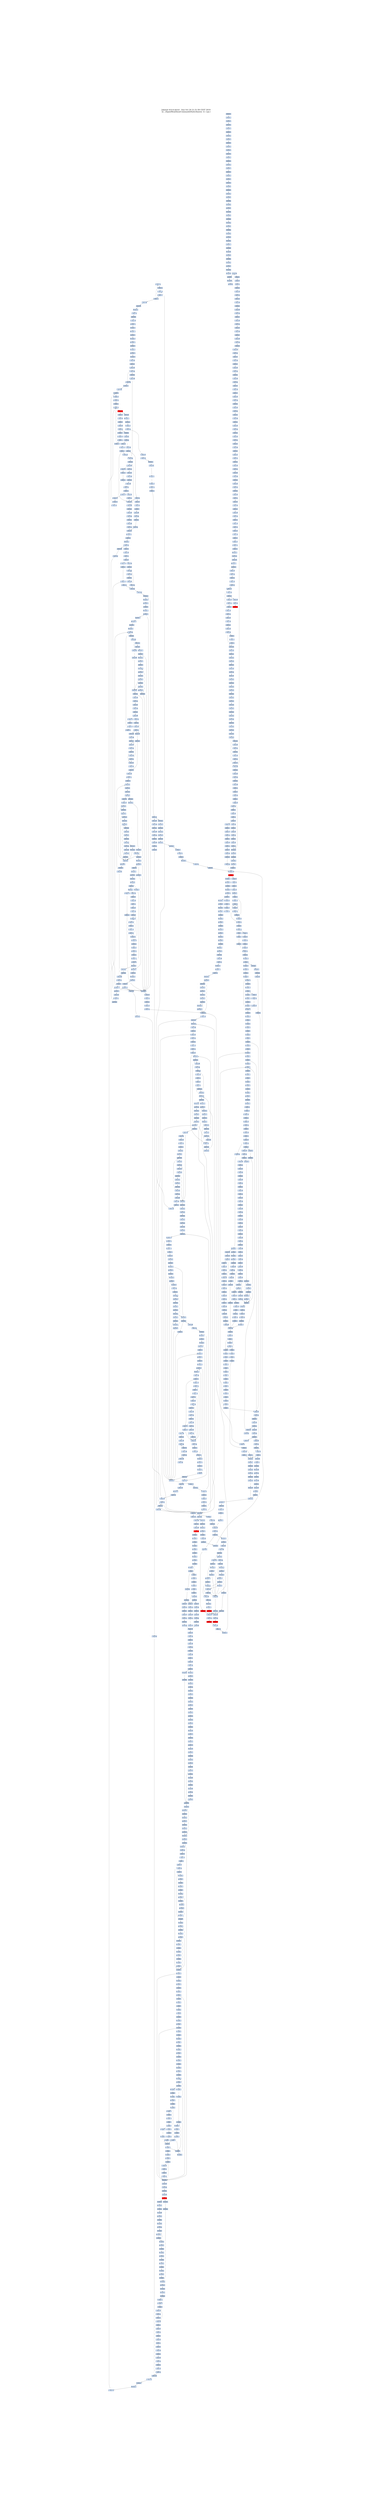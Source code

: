 digraph G {
node[shape=rectangle,style=filled,fillcolor=lightsteelblue,color=lightsteelblue]
bgcolor="transparent"
graph [label="Jakstab v0.8.4-devel   Sun Oct 20 21:31:58 CEST 2019\n-m ../Input/Real/linuxCommandsStatic/basenc -b --cpa i", labelloc=t, fontsize=35, pad=30]
"0x0807c7e8"[label="0x0807c7e8\n"];
"0x080a5feb"[label="0x080a5feb\n"];
"0x0804f7e6"[label="0x0804f7e6\n"];
"0x080a5fe9"[label="0x080a5fe9\n"];
"0x0804f7e8"[label="0x0804f7e8\n"];
"0x0807c7e3"[label="0x0807c7e3\n"];
"0x0804f7e4"[label="0x0804f7e4\n"];
"0x080a5fee"[label="0x080a5fee\n"];
"0x0807c7e1"[label="0x0807c7e1\n"];
"0x080a5fe3"[label="0x080a5fe3\n"];
"0x0807c7ef"[label="0x0807c7ef\n"];
"0x0807c7ed"[label="0x0807c7ed\n"];
"0x0804f7ea"[label="0x0804f7ea\n"];
"0x0804f7ec"[label="0x0804f7ec\n"];
"0x0804f7f5"[label="0x0804f7f5\n"];
"0x080a5ffb"[label="0x080a5ffb\n"];
"0x0804f7f7"[label="0x0804f7f7\n"];
"0x0807c7f6"[label="0x0807c7f6\n"];
"0x080a5ff9"[label="0x080a5ff9\n"];
"0x080a5ffa"[label="0x080a5ffa\n"];
"0x0807c7f4"[label="0x0807c7f4\n"];
"0x0804f7f2"[label="0x0804f7f2\n"];
"0x080a6000"[label="0x080a6000\n"];
"0x0807c7f1"[label="0x0807c7f1\n"];
"0x080a5ff3"[label="0x080a5ff3\n"];
"0x080a5ff1"[label="0x080a5ff1\n"];
"0x0807c7fe"[label="0x0807c7fe\n"];
"0x0804f7ff"[label="0x0804f7ff\n"];
"0x0807c7fd"[label="0x0807c7fd\n"];
"0x080a5ff8"[label="0x080a5ff8\n"];
"0x0807c7fa"[label="0x0807c7fa\n"];
"0x080a5ff5"[label="0x080a5ff5\n"];
"0x080a5ff6"[label="0x080a5ff6\n"];
"0x0804f7fc"[label="0x0804f7fc\n"];
"0x0804f805"[label="0x0804f805\n"];
"0x0807c807"[label="0x0807c807\n"];
"0x080a600c"[label="0x080a600c\n"];
"0x0804f807"[label="0x0804f807\n"];
"0x080a600a"[label="0x080a600a\n"];
"0x0804f802"[label="0x0804f802\n"];
"0x080a6010"[label="0x080a6010\n"];
"0x0807c802"[label="0x0807c802\n"];
"0x0807d810"[label="0x0807d810\n"];
"0x080a6004"[label="0x080a6004\n"];
"0x0807c80e"[label="0x0807c80e\n"];
"0x0804f80f"[label="0x0804f80f\n"];
"0x080a6007"[label="0x080a6007\n"];
"0x0804f809"[label="0x0804f809\n"];
"0x0807c80b"[label="0x0807c80b\n"];
"0x080a601b"[label="0x080a601b\n"];
"0x0807d817"[label="0x0807d817\n"];
"0x0804f818"[label="0x0804f818\n"];
"0x0807c813"[label="0x0807c813\n"];
"0x080a6020"[label="0x080a6020\n"];
"0x0807d812"[label="0x0807d812\n"];
"0x0804f813"[label="0x0804f813\n"];
"0x0807c811"[label="0x0807c811\n"];
"0x0807d811"[label="0x0807d811\n"];
"0x0807d820"[label="0x0807d820\n"];
"0x0807c81f"[label="0x0807c81f\n"];
"0x0807c81d"[label="0x0807c81d\n"];
"0x0807d81d"[label="0x0807d81d\n"];
"0x080a6018"[label="0x080a6018\n"];
"0x0807c819"[label="0x0807c819\n"];
"0x0804f81c"[label="0x0804f81c\n"];
"0x0807d828"[label="0x0807d828\n"];
"0x0807c828"[label="0x0807c828\n"];
"0x0807d826"[label="0x0807d826\n"];
"0x0807c822"[label="0x0807c822\n"];
"0x080a602d"[label="0x080a602d\n"];
"0x0804f824"[label="0x0804f824\n"];
"0x0807d830"[label="0x0807d830\n"];
"0x0807c830"[label="0x0807c830\n"];
"0x0807d82f"[label="0x0807d82f\n"];
"0x0807d82c"[label="0x0807d82c\n"];
"0x080a6028"[label="0x080a6028\n"];
"0x0807d82a"[label="0x0807d82a\n"];
"0x0804f82c"[label="0x0804f82c\n"];
"0x0807c829"[label="0x0807c829\n"];
"0x0807d838"[label="0x0807d838\n"];
"0x0807c838"[label="0x0807c838\n"];
"0x0807c835"[label="0x0807c835\n"];
"0x0804f831"[label="0x0804f831\n"];
"0x0807d831"[label="0x0807d831\n"];
"0x0807c840"[label="0x0807c840\n"];
"0x0807c83e"[label="0x0807c83e\n"];
"0x0804f839"[label="0x0804f839\n"];
"0x0807c83b"[label="0x0807c83b\n"];
"0x0807c848"[label="0x0807c848\n"];
"0x0807c844"[label="0x0807c844\n"];
"0x0804f844"[label="0x0804f844\n"];
"0x0807c84f"[label="0x0807c84f\n"];
"0x0807c84d"[label="0x0807c84d\n"];
"0x0807c84a"[label="0x0807c84a\n"];
"0x0804f84b"[label="0x0804f84b\n"];
"0x0807c857"[label="0x0807c857\n"];
"0x0804f856"[label="0x0804f856\n"];
"0x0807c855"[label="0x0807c855\n"];
"0x0807c851"[label="0x0807c851\n"];
"0x0804f860"[label="0x0804f860\n"];
"0x0804f859"[label="0x0804f859\n"];
"0x0807c85b"[label="0x0807c85b\n"];
"0x0804f85b"[label="0x0804f85b\n"];
"0x0804f865"[label="0x0804f865\n"];
"0x0807c868"[label="0x0807c868\n"];
"0x0804f867"[label="0x0804f867\n"];
"0x0807c865"[label="0x0807c865\n"];
"0x0807c861"[label="0x0807c861\n"];
"0x0807a070"[label="0x0807a070\n"];
"0x0807c86f"[label="0x0807c86f\n"];
"0x0804f86f"[label="0x0804f86f\n"];
"0x0807c86d"[label="0x0807c86d\n"];
"0x0804f869"[label="0x0804f869\n"];
"0x0804f86c"[label="0x0804f86c\n"];
"0x0807c877"[label="0x0807c877\n"];
"0x0807c875"[label="0x0807c875\n"];
"0x0804f878"[label="0x0804f878\n"];
"0x0807a074"[label="0x0807a074\n"];
"0x0804f871"[label="0x0804f871\n"];
"0x0807c873"[label="0x0807c873\n"];
"0x0807a073"[label="0x0807a073\n"];
"0x0807a072"[label="0x0807a072\n"];
"0x0807a071"[label="0x0807a071\n"];
"0x0804f874"[label="0x0804f874\n"];
"0x0807c871"[label="0x0807c871\n"];
"0x0807c880"[label="0x0807c880\n"];
"0x0807a07f"[label="0x0807a07f\n"];
"0x0804f87f"[label="0x0804f87f\n"];
"0x0807c87c"[label="0x0807c87c\n"];
"0x0807c87b"[label="0x0807c87b\n"];
"0x0804f87c"[label="0x0804f87c\n"];
"0x0807c879"[label="0x0807c879\n"];
"0x0807a079"[label="0x0807a079\n"];
"0x0807c888"[label="0x0807c888\n"];
"0x0804f885"[label="0x0804f885\n"];
"0x0807a088"[label="0x0807a088\n"];
"0x0804f888"[label="0x0804f888\n"];
"0x0807c883"[label="0x0807c883\n"];
"0x0807a082"[label="0x0807a082\n"];
"0x0807c890"[label="0x0807c890\n"];
"0x0807a08f"[label="0x0807a08f\n"];
"0x0804f88e"[label="0x0804f88e\n"];
"0x0807c88e"[label="0x0807c88e\n"];
"0x0807a08c"[label="0x0807a08c\n"];
"0x0807c88c"[label="0x0807c88c\n"];
"0x0804f88b"[label="0x0804f88b\n"];
"0x0807c88a"[label="0x0807c88a\n"];
"0x0807c898"[label="0x0807c898\n"];
"0x08050095"[label="0x08050095\n"];
"0x0804f896"[label="0x0804f896\n"];
"0x08050092"[label="0x08050092\n"];
"0x0807c894"[label="0x0807c894\n"];
"0x0804f891"[label="0x0804f891\n"];
"0x0807a093"[label="0x0807a093\n"];
"0x0807c892"[label="0x0807c892\n"];
"0x0804f894"[label="0x0804f894\n"];
"0x0807a091"[label="0x0807a091\n"];
"0x0807a0a0"[label="0x0807a0a0\n"];
"0x0807c89e"[label="0x0807c89e\n"];
"0x0807a09d"[label="0x0807a09d\n"];
"0x0804f899"[label="0x0804f899\n"];
"0x0807c89c"[label="0x0807c89c\n"];
"0x0807a09b"[label="0x0807a09b\n"];
"0x0804f89c"[label="0x0804f89c\n"];
"0x0807a099"[label="0x0807a099\n"];
"0x0804f8a6"[label="0x0804f8a6\n"];
"0x0807a0a7"[label="0x0807a0a7\n"];
"0x0807c8a6"[label="0x0807c8a6\n"];
"0x0804f8a1"[label="0x0804f8a1\n"];
"0x0807a0a2"[label="0x0807a0a2\n"];
"0x0807c8a2"[label="0x0807c8a2\n"];
"0x0804f8a4"[label="0x0804f8a4\n"];
"0x0807a0ae"[label="0x0807a0ae\n"];
"0x0804f8b0"[label="0x0804f8b0\n"];
"0x0804f8a9"[label="0x0804f8a9\n"];
"0x0807a0ac"[label="0x0807a0ac\n"];
"0x0807c8ab"[label="0x0807c8ab\n"];
"0x0807a0aa"[label="0x0807a0aa\n"];
"0x0804f8b5"[label="0x0804f8b5\n"];
"0x0807a0b8"[label="0x0807a0b8\n"];
"0x0807a0b6"[label="0x0807a0b6\n"];
"0x0807c8b5"[label="0x0807c8b5\n"];
"0x0807a0b4"[label="0x0807a0b4\n"];
"0x0804f8b2"[label="0x0804f8b2\n"];
"0x0807a0b1"[label="0x0807a0b1\n"];
"0x0804f8bd"[label="0x0804f8bd\n"];
"0x0807a0bf"[label="0x0807a0bf\n"];
"0x0807c8bf"[label="0x0807c8bf\n"];
"0x0804f8c0"[label="0x0804f8c0\n"];
"0x0804f8b9"[label="0x0804f8b9\n"];
"0x0807a0bc"[label="0x0807a0bc\n"];
"0x0807c8ba"[label="0x0807c8ba\n"];
"0x0807a0ba"[label="0x0807a0ba\n"];
"0x0807c8c5"[label="0x0807c8c5\n"];
"0x0804f8c2"[label="0x0804f8c2\n"];
"0x0807c8c3"[label="0x0807c8c3\n"];
"0x0807a0c3"[label="0x0807a0c3\n"];
"0x0807c8c1"[label="0x0807c8c1\n"];
"0x0807a0c1"[label="0x0807a0c1\n"];
"0x0807a0d0"[label="0x0807a0d0\n"];
"0x0807c8ce"[label="0x0807c8ce\n"];
"0x0804f8d0"[label="0x0804f8d0\n"];
"0x0804f8c9"[label="0x0804f8c9\n"];
"0x0807c8cb"[label="0x0807c8cb\n"];
"0x0807a0c9"[label="0x0807a0c9\n"];
"0x0807c8c9"[label="0x0807c8c9\n"];
"0x0807a0d8"[label="0x0807a0d8\n"];
"0x0804f8d6"[label="0x0804f8d6\n"];
"0x0807c8d6"[label="0x0807c8d6\n"];
"0x0807a0d5"[label="0x0807a0d5\n"];
"0x0807c8d2"[label="0x0807c8d2\n"];
"0x0804f8d4"[label="0x0804f8d4\n"];
"0x0804f8dd"[label="0x0804f8dd\n"];
"0x0807a0e0"[label="0x0807a0e0\n"];
"0x0807a0de"[label="0x0807a0de\n"];
"0x0807c8de"[label="0x0807c8de\n"];
"0x0807a0dd"[label="0x0807a0dd\n"];
"0x0804f8e0"[label="0x0804f8e0\n"];
"0x0807a0dc"[label="0x0807a0dc\n"];
"0x0807c8dc"[label="0x0807c8dc\n"];
"0x0807a0db"[label="0x0807a0db\n"];
"0x0807a0da"[label="0x0807a0da\n"];
"0x0804f8e6"[label="0x0804f8e6\n"];
"0x0807c8e7"[label="0x0807c8e7\n"];
"0x0807a0e6"[label="0x0807a0e6\n"];
"0x0807a0e5"[label="0x0807a0e5\n"];
"0x0807c8e4"[label="0x0807c8e4\n"];
"0x0807a0e3"[label="0x0807a0e3\n"];
"0x0804f8e3"[label="0x0804f8e3\n"];
"0x0807a0f0"[label="0x0807a0f0\n"];
"0x0804f8ed"[label="0x0804f8ed\n"];
"0x0807d8f0"[label="0x0807d8f0\n"];
"0x0804f8ee"[label="0x0804f8ee\n"];
"0x0807c8ef"[label="0x0807c8ef\n"];
"0x0804f8ef"[label="0x0804f8ef\n"];
"0x0807a0ee"[label="0x0807a0ee\n"];
"0x0807c8ed"[label="0x0807c8ed\n"];
"0x0804f8f0"[label="0x0804f8f0\n",fillcolor="red"];
"0x0807a0eb"[label="0x0807a0eb\n"];
"0x0804f8ec"[label="0x0804f8ec\n"];
"0x0807c8f8"[label="0x0807c8f8\n"];
"0x0807a0f8"[label="0x0807a0f8\n"];
"0x0807a0f7"[label="0x0807a0f7\n"];
"0x0804f8f7"[label="0x0804f8f7\n"];
"0x0807a0f5"[label="0x0807a0f5\n"];
"0x0804f8f1"[label="0x0804f8f1\n"];
"0x0807d8f4"[label="0x0807d8f4\n"];
"0x0807d8f3"[label="0x0807d8f3\n"];
"0x0807a0f2"[label="0x0807a0f2\n"];
"0x0807d8f2"[label="0x0807d8f2\n"];
"0x0804f8f4"[label="0x0804f8f4\n"];
"0x0807d8f1"[label="0x0807d8f1\n"];
"0x0807a100"[label="0x0807a100\n"];
"0x0807c8ff"[label="0x0807c8ff\n"];
"0x0804f8ff"[label="0x0804f8ff\n"];
"0x0807c8fc"[label="0x0807c8fc\n"];
"0x0804f8fa"[label="0x0804f8fa\n"];
"0x0807a0fb"[label="0x0807a0fb\n"];
"0x0807a0fa"[label="0x0807a0fa\n"];
"0x0807c8fa"[label="0x0807c8fa\n"];
"0x0807a0f9"[label="0x0807a0f9\n"];
"0x0804f8fc"[label="0x0804f8fc\n"];
"0x0807c908"[label="0x0807c908\n"];
"0x0807a106"[label="0x0807a106\n"];
"0x0807c906"[label="0x0807c906\n"];
"0x0804f908"[label="0x0804f908\n"];
"0x0807a104"[label="0x0807a104\n"];
"0x0804f901"[label="0x0804f901\n"];
"0x0807c903"[label="0x0807c903\n"];
"0x0807a102"[label="0x0807a102\n"];
"0x0809d110"[label="0x0809d110\n"];
"0x0804f903"[label="0x0804f903\n"];
"0x0807c910"[label="0x0807c910\n"];
"0x0804f90e"[label="0x0804f90e\n"];
"0x0807c90c"[label="0x0807c90c\n"];
"0x0807a109"[label="0x0807a109\n"];
"0x0807c916"[label="0x0807c916\n"];
"0x0807c914"[label="0x0807c914\n"];
"0x0804f913"[label="0x0804f913\n"];
"0x0807c920"[label="0x0807c920\n"];
"0x0804f91e"[label="0x0804f91e\n"];
"0x0804f920"[label="0x0804f920\n"];
"0x0804f919"[label="0x0804f919\n"];
"0x0809d115"[label="0x0809d115\n"];
"0x0804f91b"[label="0x0804f91b\n"];
"0x0807c919"[label="0x0807c919\n"];
"0x0807c927"[label="0x0807c927\n"];
"0x0804f927"[label="0x0804f927\n"];
"0x0807c925"[label="0x0807c925\n"];
"0x0804f923"[label="0x0804f923\n"];
"0x0807c922"[label="0x0807c922\n"];
"0x0807c930"[label="0x0807c930\n"];
"0x0807c92e"[label="0x0807c92e\n"];
"0x0804f92a"[label="0x0804f92a\n"];
"0x0804f92c"[label="0x0804f92c\n"];
"0x0807c929"[label="0x0807c929\n"];
"0x0807c938"[label="0x0807c938\n"];
"0x0804f935"[label="0x0804f935\n"];
"0x0807c936"[label="0x0807c936\n"];
"0x0804f938"[label="0x0804f938\n"];
"0x0807c934"[label="0x0807c934\n"];
"0x0804f932"[label="0x0804f932\n"];
"0x0807c932"[label="0x0807c932\n"];
"0x0807c940"[label="0x0807c940\n"];
"0x0804f93f"[label="0x0804f93f\n"];
"0x0804f93a"[label="0x0804f93a\n"];
"0x0807c948"[label="0x0807c948\n"];
"0x312d302e"[label="0x312d302e\n"];
"0x0807c946"[label="0x0807c946\n"];
"0x0807c944"[label="0x0807c944\n"];
"0x0807c942"[label="0x0807c942\n"];
"0x0804f944"[label="0x0804f944\n"];
"0x0804f94d"[label="0x0804f94d\n"];
"0x0807c94e"[label="0x0807c94e\n"];
"0x0804f94a"[label="0x0804f94a\n"];
"0x0807c94b"[label="0x0807c94b\n"];
"0x0807c958"[label="0x0807c958\n"];
"0x0807c956"[label="0x0807c956\n"];
"0x0807c954"[label="0x0807c954\n"];
"0x0804f953"[label="0x0804f953\n"];
"0x0807c951"[label="0x0807c951\n"];
"0x0807c960"[label="0x0807c960\n"];
"0x0804f95e"[label="0x0804f95e\n"];
"0x0807c95d"[label="0x0807c95d\n"];
"0x0804f959"[label="0x0804f959\n"];
"0x0807c95b"[label="0x0807c95b\n"];
"0x0804f95c"[label="0x0804f95c\n"];
"0x0807c968"[label="0x0807c968\n"];
"0x0807c966"[label="0x0807c966\n"];
"0x0804f961"[label="0x0804f961\n"];
"0x0807c963"[label="0x0807c963\n"];
"0x0804f964"[label="0x0804f964\n"];
"0x0807c970"[label="0x0807c970\n"];
"0x0804f96d"[label="0x0804f96d\n"];
"0x0804f970"[label="0x0804f970\n"];
"0x0807c96c"[label="0x0807c96c\n"];
"0x0804f96a"[label="0x0804f96a\n"];
"0x0804f975"[label="0x0804f975\n"];
"0x0807c974"[label="0x0807c974\n"];
"0x0804a97e"[label="0x0804a97e\n"];
"0x0804f97e"[label="0x0804f97e\n"];
"0x0807c97e"[label="0x0807c97e\n"];
"0x0804a97f"[label="0x0804a97f\n"];
"0x0807c97a"[label="0x0807c97a\n"];
"0x0804a97b"[label="0x0804a97b\n"];
"0x0804f97c"[label="0x0804f97c\n"];
"0x0804a986"[label="0x0804a986\n"];
"0x0807c986"[label="0x0807c986\n"];
"0x0804f981"[label="0x0804f981\n"];
"0x0804a982"[label="0x0804a982\n",fillcolor="red"];
"0x0804a983"[label="0x0804a983\n"];
"0x0807c982"[label="0x0807c982\n"];
"0x0807c990"[label="0x0807c990\n"];
"0x0804f990"[label="0x0804f990\n"];
"0x0807c98b"[label="0x0807c98b\n"];
"0x0804f995"[label="0x0804f995\n"];
"0x0807c995"[label="0x0807c995\n"];
"0x0807c993"[label="0x0807c993\n"];
"0x0804f99d"[label="0x0804f99d\n"];
"0x0807c99f"[label="0x0807c99f\n"];
"0x0804f9a0"[label="0x0804f9a0\n"];
"0x0807c99d"[label="0x0807c99d\n"];
"0x0804f99a"[label="0x0804f99a\n"];
"0x0807c99b"[label="0x0807c99b\n"];
"0x0804f99b"[label="0x0804f99b\n"];
"0x0804f99c"[label="0x0804f99c\n"];
"0x0807c999"[label="0x0807c999\n"];
"0x0804f9a6"[label="0x0804f9a6\n"];
"0x0807c9a6"[label="0x0807c9a6\n"];
"0x0807c9a2"[label="0x0807c9a2\n"];
"0x0807c9af"[label="0x0807c9af\n"];
"0x0804f9ae"[label="0x0804f9ae\n"];
"0x0807c9ad"[label="0x0807c9ad\n"];
"0x0804f9aa"[label="0x0804f9aa\n"];
"0x0804f9ac"[label="0x0804f9ac\n"];
"0x0807c9b8"[label="0x0807c9b8\n"];
"0x0807c9b5"[label="0x0807c9b5\n"];
"0x0807c9b1"[label="0x0807c9b1\n"];
"0x0807c9c0"[label="0x0807c9c0\n"];
"0x0804f9bd"[label="0x0804f9bd\n"];
"0x0807c9be"[label="0x0807c9be\n"];
"0x0804f9b9"[label="0x0804f9b9\n"];
"0x0807c9ba"[label="0x0807c9ba\n"];
"0x0807c9c5"[label="0x0807c9c5\n"];
"0x0804f9c8"[label="0x0804f9c8\n"];
"0x0804f9c3"[label="0x0804f9c3\n"];
"0x0804f9cf"[label="0x0804f9cf\n"];
"0x0807c9cd"[label="0x0807c9cd\n"];
"0x0807c9c9"[label="0x0807c9c9\n"];
"0x0804f9d6"[label="0x0804f9d6\n"];
"0x0807c9d6"[label="0x0807c9d6\n"];
"0x0807c9d2"[label="0x0807c9d2\n"];
"0x0807c9de"[label="0x0807c9de\n"];
"0x0807c9da"[label="0x0807c9da\n"];
"0x0804f9dc"[label="0x0804f9dc\n"];
"0x0807c9e6"[label="0x0807c9e6\n"];
"0x0804f9e7"[label="0x0804f9e7\n"];
"0x0807c9e2"[label="0x0807c9e2\n"];
"0x0804f9e3"[label="0x0804f9e3\n"];
"0x0804f9ef"[label="0x0804f9ef\n"];
"0x0807c9ed"[label="0x0807c9ed\n"];
"0x0804f9e9"[label="0x0804f9e9\n"];
"0x0807c9ea"[label="0x0807c9ea\n"];
"0x0804f9f7"[label="0x0804f9f7\n"];
"0x0804f9f1"[label="0x0804f9f1\n"];
"0x0807c9f1"[label="0x0807c9f1\n"];
"0x0804f9f4"[label="0x0804f9f4\n"];
"0x0807c9ff"[label="0x0807c9ff\n"];
"0x0804f9fe"[label="0x0804f9fe\n"];
"0x0804f9ff"[label="0x0804f9ff\n"];
"0x0804f9f9"[label="0x0804f9f9\n"];
"0x0804f9fb"[label="0x0804f9fb\n"];
"0x0807ca07"[label="0x0807ca07\n"];
"0x0804fa07"[label="0x0804fa07\n"];
"0x0804fa04"[label="0x0804fa04\n"];
"0x0807ca0c"[label="0x0807ca0c\n"];
"0x0804fa0b"[label="0x0804fa0b\n"];
"0x0807ca17"[label="0x0807ca17\n"];
"0x0804fa16"[label="0x0804fa16\n"];
"0x0804fa11"[label="0x0804fa11\n"];
"0x0807ca13"[label="0x0807ca13\n"];
"0x0804fa14"[label="0x0804fa14\n"];
"0x0807ca11"[label="0x0807ca11\n"];
"0x0804fa1e"[label="0x0804fa1e\n"];
"0x0807ca1f"[label="0x0807ca1f\n"];
"0x0804fa20"[label="0x0804fa20\n"];
"0x0807ca1b"[label="0x0807ca1b\n"];
"0x0804fa1c"[label="0x0804fa1c\n"];
"0x0804fa25"[label="0x0804fa25\n"];
"0x0807ca28"[label="0x0807ca28\n"];
"0x0807ca26"[label="0x0807ca26\n"];
"0x0807ca24"[label="0x0807ca24\n"];
"0x0807ca21"[label="0x0807ca21\n"];
"0x0804fa2e"[label="0x0804fa2e\n"];
"0x0807ca2e"[label="0x0807ca2e\n"];
"0x0804fa30"[label="0x0804fa30\n"];
"0x0807ca2b"[label="0x0807ca2b\n"];
"0x0804fa2b"[label="0x0804fa2b\n"];
"0x0807ca38"[label="0x0807ca38\n"];
"0x0804fa36"[label="0x0804fa36\n"];
"0x0807ca36"[label="0x0807ca36\n"];
"0x0807ca34"[label="0x0807ca34\n"];
"0x0807ca31"[label="0x0807ca31\n"];
"0x0804fa34"[label="0x0804fa34\n"];
"0x0807ca3f"[label="0x0807ca3f\n"];
"0x0804fa40"[label="0x0804fa40\n"];
"0x0804fa3a"[label="0x0804fa3a\n"];
"0x0807ca3b"[label="0x0807ca3b\n"];
"0x0804fa46"[label="0x0804fa46\n"];
"0x0804fa48"[label="0x0804fa48\n"];
"0x080b0a50"[label="0x080b0a50\n"];
"0x0804fa42"[label="0x0804fa42\n"];
"0x0807ca42"[label="0x0807ca42\n"];
"0x0804fa4d"[label="0x0804fa4d\n"];
"0x0807ca4a"[label="0x0807ca4a\n"];
"0x0804fa56"[label="0x0804fa56\n"];
"0x080b0a5b"[label="0x080b0a5b\n"];
"0x0807ca56"[label="0x0807ca56\n"];
"0x0804fa58"[label="0x0804fa58\n"];
"0x080b0a5f"[label="0x080b0a5f\n"];
"0x0804fa53"[label="0x0804fa53\n"];
"0x0807ca51"[label="0x0807ca51\n"];
"0x0804fa5d"[label="0x0804fa5d\n"];
"0x080b0a54"[label="0x080b0a54\n"];
"0x080b0a53"[label="0x080b0a53\n"];
"0x080b0a52"[label="0x080b0a52\n"];
"0x080b0a51"[label="0x080b0a51\n"];
"0x0807ca5c"[label="0x0807ca5c\n"];
"0x080b0a57"[label="0x080b0a57\n"];
"0x0807ca5a"[label="0x0807ca5a\n"];
"0x080b0a6b"[label="0x080b0a6b\n"];
"0x0804fa66"[label="0x0804fa66\n"];
"0x080b0a69"[label="0x080b0a69\n"];
"0x0804fa68"[label="0x0804fa68\n"];
"0x0804fa63"[label="0x0804fa63\n"];
"0x0807ca62"[label="0x0807ca62\n"];
"0x080b0a6d"[label="0x080b0a6d\n"];
"0x0807ca70"[label="0x0807ca70\n"];
"0x080b0a63"[label="0x080b0a63\n"];
"0x0804fa70"[label="0x0804fa70\n"];
"0x080b0a67"[label="0x080b0a67\n"];
"0x0804fa6a"[label="0x0804fa6a\n"];
"0x0807ca78"[label="0x0807ca78\n"];
"0x080b0a79"[label="0x080b0a79\n"];
"0x0804fa78"[label="0x0804fa78\n"];
"0x080b0a80"[label="0x080b0a80\n"];
"0x080b0a7e"[label="0x080b0a7e\n"];
"0x080b0a73"[label="0x080b0a73\n"];
"0x0807ca7d"[label="0x0807ca7d\n"];
"0x0804fa80"[label="0x0804fa80\n"];
"0x080b0a77"[label="0x080b0a77\n"];
"0x080b0a75"[label="0x080b0a75\n"];
"0x080b0a8c"[label="0x080b0a8c\n"];
"0x080b0a8a"[label="0x080b0a8a\n"];
"0x080b0a90"[label="0x080b0a90\n"];
"0x080b0a8e"[label="0x080b0a8e\n"];
"0x0804fa83"[label="0x0804fa83\n"];
"0x0807ca81"[label="0x0807ca81\n"];
"0x0807ca90"[label="0x0807ca90\n"];
"0x080b0a84"[label="0x080b0a84\n"];
"0x0804fa8f"[label="0x0804fa8f\n"];
"0x080b0a82"[label="0x080b0a82\n"];
"0x0804fa89"[label="0x0804fa89\n"];
"0x080b0a88"[label="0x080b0a88\n"];
"0x080b0a86"[label="0x080b0a86\n"];
"0x0804fa95"[label="0x0804fa95\n"];
"0x0807ca97"[label="0x0807ca97\n"];
"0x080b0a9b"[label="0x080b0a9b\n"];
"0x080b0a9a"[label="0x080b0a9a\n"];
"0x080b0a99"[label="0x080b0a99\n"];
"0x080b0aa0"[label="0x080b0aa0\n"];
"0x0807ca93"[label="0x0807ca93\n"];
"0x0807ca92"[label="0x0807ca92\n"];
"0x0807ca91"[label="0x0807ca91\n"];
"0x080b0a94"[label="0x080b0a94\n"];
"0x080b0a92"[label="0x080b0a92\n"];
"0x080b0a98"[label="0x080b0a98\n"];
"0x0807ca9c"[label="0x0807ca9c\n"];
"0x080b0a97"[label="0x080b0a97\n"];
"0x0804fa9b"[label="0x0804fa9b\n"];
"0x0804faa6"[label="0x0804faa6\n"];
"0x080b0aaa"[label="0x080b0aaa\n"];
"0x0807caa6"[label="0x0807caa6\n"];
"0x0804faa8"[label="0x0804faa8\n"];
"0x080b0ab0"[label="0x080b0ab0\n"];
"0x0804faa1"[label="0x0804faa1\n"];
"0x0807caa2"[label="0x0807caa2\n"];
"0x0804faa4"[label="0x0804faa4\n"];
"0x080b0aa4"[label="0x080b0aa4\n"];
"0x080b0aa2"[label="0x080b0aa2\n"];
"0x0807caad"[label="0x0807caad\n"];
"0x080b0aa7"[label="0x080b0aa7\n"];
"0x0804faaa"[label="0x0804faaa\n"];
"0x0807caaa"[label="0x0807caaa\n"];
"0x0804faac"[label="0x0804faac\n"];
"0x0807cab7"[label="0x0807cab7\n"];
"0x080b0abb"[label="0x080b0abb\n"];
"0x080b0ab9"[label="0x080b0ab9\n"];
"0x0807cab4"[label="0x0807cab4\n"];
"0x0804fab1"[label="0x0804fab1\n"];
"0x080b0abf"[label="0x080b0abf\n"];
"0x0804fab4"[label="0x0804fab4\n"];
"0x0804fabd"[label="0x0804fabd\n"];
"0x0807cabf"[label="0x0807cabf\n"];
"0x080b0ab2"[label="0x080b0ab2\n"];
"0x0807cabc"[label="0x0807cabc\n"];
"0x0804fab9"[label="0x0804fab9\n"];
"0x080b0ab7"[label="0x080b0ab7\n"];
"0x0807caba"[label="0x0807caba\n"];
"0x0804fac6"[label="0x0804fac6\n"];
"0x080b0acb"[label="0x080b0acb\n"];
"0x080b0ac9"[label="0x080b0ac9\n"];
"0x0807cac4"[label="0x0807cac4\n"];
"0x0804fac3"[label="0x0804fac3\n"];
"0x080b0acd"[label="0x080b0acd\n"];
"0x0807cac1"[label="0x0807cac1\n"];
"0x080b0ac3"[label="0x080b0ac3\n"];
"0x0807cacf"[label="0x0807cacf\n"];
"0x080b0ac1"[label="0x080b0ac1\n"];
"0x0804fac9"[label="0x0804fac9\n"];
"0x0807caca"[label="0x0807caca\n"];
"0x0804facb"[label="0x0804facb\n"];
"0x080b0ac5"[label="0x080b0ac5\n"];
"0x0804fad5"[label="0x0804fad5\n"];
"0x080b0adb"[label="0x080b0adb\n"];
"0x0804fad7"[label="0x0804fad7\n"];
"0x0807cad5"[label="0x0807cad5\n"];
"0x080b0ad9"[label="0x080b0ad9\n"];
"0x080b0adf"[label="0x080b0adf\n"];
"0x0804fad2"[label="0x0804fad2\n"];
"0x0807cad3"[label="0x0807cad3\n"];
"0x0807cad1"[label="0x0807cad1\n"];
"0x0807cae0"[label="0x0807cae0\n"];
"0x0807cadf"[label="0x0807cadf\n"];
"0x080b0ad3"[label="0x080b0ad3\n"];
"0x080b0ad1"[label="0x080b0ad1\n"];
"0x0807cadd"[label="0x0807cadd\n"];
"0x080b0ad7"[label="0x080b0ad7\n"];
"0x0804fadb"[label="0x0804fadb\n"];
"0x080b0ad5"[label="0x080b0ad5\n"];
"0x0807cad9"[label="0x0807cad9\n"];
"0x0807cae8"[label="0x0807cae8\n"];
"0x080b0aeb"[label="0x080b0aeb\n"];
"0x0804fae8"[label="0x0804fae8\n"];
"0x080b0ae9"[label="0x080b0ae9\n"];
"0x0804fae1"[label="0x0804fae1\n"];
"0x080b0aef"[label="0x080b0aef\n"];
"0x0807cae2"[label="0x0807cae2\n"];
"0x0807cae1"[label="0x0807cae1\n"];
"0x080b0ae3"[label="0x080b0ae3\n"];
"0x080b0ae1"[label="0x080b0ae1\n"];
"0x0804faf0"[label="0x0804faf0\n"];
"0x0807caeb"[label="0x0807caeb\n"];
"0x080b0ae7"[label="0x080b0ae7\n"];
"0x0807caea"[label="0x0807caea\n"];
"0x0804faec"[label="0x0804faec\n"];
"0x0807cae9"[label="0x0807cae9\n"];
"0x080b0ae5"[label="0x080b0ae5\n"];
"0x0804faf6"[label="0x0804faf6\n"];
"0x080b0afb"[label="0x080b0afb\n"];
"0x0804faf8"[label="0x0804faf8\n"];
"0x080b0af9"[label="0x080b0af9\n"];
"0x080b0aff"[label="0x080b0aff\n"];
"0x080b0afd"[label="0x080b0afd\n"];
"0x080b0af3"[label="0x080b0af3\n"];
"0x0804faff"[label="0x0804faff\n"];
"0x080b0af1"[label="0x080b0af1\n"];
"0x080b0af7"[label="0x080b0af7\n"];
"0x0804fafb"[label="0x0804fafb\n"];
"0x0804fb05"[label="0x0804fb05\n"];
"0x080b0b0c"[label="0x080b0b0c\n"];
"0x080b0b0a"[label="0x080b0b0a\n"];
"0x0804fb01"[label="0x0804fb01\n"];
"0x080b0b0e"[label="0x080b0b0e\n"];
"0x0804fb04"[label="0x0804fb04\n"];
"0x0807cb10"[label="0x0807cb10\n"];
"0x080b0b03"[label="0x080b0b03\n"];
"0x08052b10"[label="0x08052b10\n"];
"0x0804fb10"[label="0x0804fb10\n"];
"0x080b0b01"[label="0x080b0b01\n"];
"0x080b0b07"[label="0x080b0b07\n"];
"0x0804fb0b"[label="0x0804fb0b\n"];
"0x080b0b05"[label="0x080b0b05\n"];
"0x0804fb0c"[label="0x0804fb0c\n"];
"0x0804fb18"[label="0x0804fb18\n"];
"0x0807cb14"[label="0x0807cb14\n"];
"0x080b0b20"[label="0x080b0b20\n"];
"0x0804fb11"[label="0x0804fb11\n"];
"0x0807cb13"[label="0x0807cb13\n"];
"0x08052b11"[label="0x08052b11\n"];
"0x0804fb13"[label="0x0804fb13\n"];
"0x0807cb12"[label="0x0807cb12\n"];
"0x0807cb11"[label="0x0807cb11\n"];
"0x0804fb1d"[label="0x0804fb1d\n"];
"0x080b0b14"[label="0x080b0b14\n"];
"0x080b0b13"[label="0x080b0b13\n"];
"0x0807cb1f"[label="0x0807cb1f\n"];
"0x080b0b12"[label="0x080b0b12\n"];
"0x080b0b11"[label="0x080b0b11\n"];
"0x0804fb1b"[label="0x0804fb1b\n"];
"0x080b0b15"[label="0x080b0b15\n"];
"0x0807cb19"[label="0x0807cb19\n"];
"0x080b0b2c"[label="0x080b0b2c\n"];
"0x080b0b2b"[label="0x080b0b2b\n"];
"0x080b0b2a"[label="0x080b0b2a\n"];
"0x080b0b29"[label="0x080b0b29\n"];
"0x0804fb21"[label="0x0804fb21\n"];
"0x080b0b30"[label="0x080b0b30\n"];
"0x0804fb22"[label="0x0804fb22\n"];
"0x0807cb22"[label="0x0807cb22\n"];
"0x0804fb24"[label="0x0804fb24\n"];
"0x080b0b2d"[label="0x080b0b2d\n"];
"0x080b0b24"[label="0x080b0b24\n"];
"0x080b0b22"[label="0x080b0b22\n"];
"0x0807cb2d"[label="0x0807cb2d\n"];
"0x080b0b26"[label="0x080b0b26\n"];
"0x0807cb29"[label="0x0807cb29\n"];
"0x0807cb37"[label="0x0807cb37\n"];
"0x080b0b3a"[label="0x080b0b3a\n"];
"0x080b0b40"[label="0x080b0b40\n"];
"0x080b0b3f"[label="0x080b0b3f\n"];
"0x0807cb33"[label="0x0807cb33\n"];
"0x080b0b3e"[label="0x080b0b3e\n"];
"0x080b0b3d"[label="0x080b0b3d\n"];
"0x080b0b34"[label="0x080b0b34\n"];
"0x080b0b32"[label="0x080b0b32\n"];
"0x0807cb3d"[label="0x0807cb3d\n"];
"0x080b0b38"[label="0x080b0b38\n"];
"0x0807cb3b"[label="0x0807cb3b\n"];
"0x080b0b36"[label="0x080b0b36\n"];
"0x0807cb39"[label="0x0807cb39\n"];
"0x080b0b4c"[label="0x080b0b4c\n"];
"0x080b0b4a"[label="0x080b0b4a\n"];
"0x080b0b50"[label="0x080b0b50\n"];
"0x0807cb43"[label="0x0807cb43\n"];
"0x080b0b4e"[label="0x080b0b4e\n"];
"0x0807cb4f"[label="0x0807cb4f\n"];
"0x080b0b41"[label="0x080b0b41\n"];
"0x080b0b48"[label="0x080b0b48\n"];
"0x0807cb49"[label="0x0807cb49\n"];
"0x0807cb57"[label="0x0807cb57\n"];
"0x0807cb55"[label="0x0807cb55\n"];
"0x080b0b60"[label="0x080b0b60\n"];
"0x080b0b52"[label="0x080b0b52\n"];
"0x0807cb5b"[label="0x0807cb5b\n"];
"0x080b0b57"[label="0x080b0b57\n"];
"0x0807cb65"[label="0x0807cb65\n"];
"0x0807cb61"[label="0x0807cb61\n"];
"0x080b0b64"[label="0x080b0b64\n"];
"0x0807cb6f"[label="0x0807cb6f\n"];
"0x080b0b62"[label="0x080b0b62\n"];
"0x0807cb6b"[label="0x0807cb6b\n"];
"0x0807cb69"[label="0x0807cb69\n"];
"0x0807cb77"[label="0x0807cb77\n"];
"0x0807cb75"[label="0x0807cb75\n"];
"0x0807cb7d"[label="0x0807cb7d\n"];
"0x0807cb79"[label="0x0807cb79\n"];
"0x0807cb87"[label="0x0807cb87\n"];
"0x0807cb83"[label="0x0807cb83\n"];
"0x0807cb8d"[label="0x0807cb8d\n"];
"0x0807cb98"[label="0x0807cb98\n"];
"0x0807cb91"[label="0x0807cb91\n"];
"0x0807cba0"[label="0x0807cba0\n"];
"0x0807cb9c"[label="0x0807cb9c\n"];
"0x0807cba6"[label="0x0807cba6\n"];
"0x0807cbab"[label="0x0807cbab\n"];
"0x0807cbb7"[label="0x0807cbb7\n"];
"0x0807cbb5"[label="0x0807cbb5\n"];
"0x0807cbb1"[label="0x0807cbb1\n"];
"0x0807cbbf"[label="0x0807cbbf\n"];
"0x0807cbbb"[label="0x0807cbbb\n"];
"0x0807cbc7"[label="0x0807cbc7\n"];
"0x0807cbc1"[label="0x0807cbc1\n"];
"0x0807cbcb"[label="0x0807cbcb\n"];
"0x0807cbd5"[label="0x0807cbd5\n"];
"0x0807cbd1"[label="0x0807cbd1\n"];
"0x0807cbdd"[label="0x0807cbdd\n"];
"0x0807cbdb"[label="0x0807cbdb\n"];
"0x0807cbd9"[label="0x0807cbd9\n"];
"0x0807cbe7"[label="0x0807cbe7\n"];
"0x0807cbe3"[label="0x0807cbe3\n"];
"0x0807cbf0"[label="0x0807cbf0\n"];
"0x0807cbeb"[label="0x0807cbeb\n"];
"0x080503e9"[label="0x080503e9\n"];
"0x080503ec"[label="0x080503ec\n"];
"0x0807cbf4"[label="0x0807cbf4\n"];
"0x0807cbfd"[label="0x0807cbfd\n"];
"0x0807cbf9"[label="0x0807cbf9\n"];
"0x0807cc08"[label="0x0807cc08\n"];
"0x0807cc03"[label="0x0807cc03\n"];
"0x0807cc0d"[label="0x0807cc0d\n"];
"0x0807cc17"[label="0x0807cc17\n"];
"0x0807cc12"[label="0x0807cc12\n"];
"0x0807cc1d"[label="0x0807cc1d\n"];
"0x0807cc19"[label="0x0807cc19\n"];
"0x0807cc27"[label="0x0807cc27\n"];
"0x0807cc22"[label="0x0807cc22\n"];
"0x0807cc2c"[label="0x0807cc2c\n"];
"0x0807cc35"[label="0x0807cc35\n"];
"0x0807cc31"[label="0x0807cc31\n"];
"0x0807cc40"[label="0x0807cc40\n"];
"0x0807cc3b"[label="0x0807cc3b\n"];
"0x0807cc45"[label="0x0807cc45\n"];
"0x0807cc4f"[label="0x0807cc4f\n"];
"0x0807cc4b"[label="0x0807cc4b\n"];
"0x0807cc49"[label="0x0807cc49\n"];
"0x0807cc57"[label="0x0807cc57\n"];
"0x0807cc55"[label="0x0807cc55\n"];
"0x0807cc51"[label="0x0807cc51\n"];
"0x0807cc60"[label="0x0807cc60\n"];
"0x0807cc59"[label="0x0807cc59\n"];
"0x0807cc68"[label="0x0807cc68\n"];
"0x0807cc66"[label="0x0807cc66\n"];
"0x0807cc63"[label="0x0807cc63\n"];
"0x0807cc6f"[label="0x0807cc6f\n"];
"0x0807cc71"[label="0x0807cc71\n",fillcolor="red"];
"0x0807c480"[label="0x0807c480\n"];
"0x0807c488"[label="0x0807c488\n"];
"0x0807c486"[label="0x0807c486\n"];
"0x0807c483"[label="0x0807c483\n"];
"0x0807c48e"[label="0x0807c48e\n"];
"0x0807c48c"[label="0x0807c48c\n"];
"0x0807c48b"[label="0x0807c48b\n"];
"0x0807c498"[label="0x0807c498\n"];
"0x0807c495"[label="0x0807c495\n"];
"0x0807c493"[label="0x0807c493\n"];
"0x0807c491"[label="0x0807c491\n"];
"0x0807cca0"[label="0x0807cca0\n"];
"0x0807c49f"[label="0x0807c49f\n"];
"0x0807cc9e"[label="0x0807cc9e\n"];
"0x0807c49d"[label="0x0807c49d\n"];
"0x0807cc9b"[label="0x0807cc9b\n"];
"0x0807c49a"[label="0x0807c49a\n"];
"0x0807c4a8"[label="0x0807c4a8\n"];
"0x0807cca8"[label="0x0807cca8\n"];
"0x0807cca4"[label="0x0807cca4\n"];
"0x0807cca2"[label="0x0807cca2\n"];
"0x0807c4a2"[label="0x0807c4a2\n"];
"0x0807c4a1"[label="0x0807c4a1\n"];
"0x0807c4af"[label="0x0807c4af\n"];
"0x0807c4ad"[label="0x0807c4ad\n"];
"0x0807ccad"[label="0x0807ccad\n"];
"0x0807c4ab"[label="0x0807c4ab\n"];
"0x0807c4b7"[label="0x0807c4b7\n"];
"0x0807ccb5"[label="0x0807ccb5\n"];
"0x0807c4b4"[label="0x0807c4b4\n"];
"0x0807ccb3"[label="0x0807ccb3\n"];
"0x0807c4b2"[label="0x0807c4b2\n"];
"0x0807ccb1"[label="0x0807ccb1\n"];
"0x0807ccc0"[label="0x0807ccc0\n"];
"0x0807c4c0"[label="0x0807c4c0\n"];
"0x0807c4be"[label="0x0807c4be\n"];
"0x0807c4bb"[label="0x0807c4bb\n"];
"0x0807ccbb"[label="0x0807ccbb\n"];
"0x0807c4b9"[label="0x0807c4b9\n"];
"0x0807c4c6"[label="0x0807c4c6\n"];
"0x0807c4c3"[label="0x0807c4c3\n"];
"0x0807c4d0"[label="0x0807c4d0\n"];
"0x0807cccc"[label="0x0807cccc\n"];
"0x0807c4cb"[label="0x0807c4cb\n",fillcolor="red"];
"0x0807c4ca"[label="0x0807c4ca\n"];
"0x0807c4d8"[label="0x0807c4d8\n"];
"0x0807c4d3"[label="0x0807c4d3\n",fillcolor="red"];
"0x0807ccd1"[label="0x0807ccd1\n"];
"0x0807c4e0"[label="0x0807c4e0\n"];
"0x0807c4df"[label="0x0807c4df\n"];
"0x0807c4dd"[label="0x0807c4dd\n"];
"0x0807ccdd"[label="0x0807ccdd\n"];
"0x0807c4da"[label="0x0807c4da\n"];
"0x0807cce2"[label="0x0807cce2\n"];
"0x0807c4f0"[label="0x0807c4f0\n"];
"0x0807ccee"[label="0x0807ccee\n"];
"0x0807c4f6"[label="0x0807c4f6\n"];
"0x0807c4f3"[label="0x0807c4f3\n"];
"0x0807ccf3"[label="0x0807ccf3\n"];
"0x0807c4f1"[label="0x0807c4f1\n"];
"0x0807c500"[label="0x0807c500\n"];
"0x0807ccff"[label="0x0807ccff\n"];
"0x0807c4fc"[label="0x0807c4fc\n"];
"0x0807c4fa"[label="0x0807c4fa\n"];
"0x0807c507"[label="0x0807c507\n"];
"0x0807cd04"[label="0x0807cd04\n"];
"0x0807c502"[label="0x0807c502\n"];
"0x0807c510"[label="0x0807c510\n"];
"0x0807c50b"[label="0x0807c50b\n",fillcolor="red"];
"0x0807c50a"[label="0x0807c50a\n"];
"0x0807c516"[label="0x0807c516\n"];
"0x0807c515"[label="0x0807c515\n"];
"0x0807cd14"[label="0x0807cd14\n"];
"0x0807c513"[label="0x0807c513\n"];
"0x0807c51f"[label="0x0807c51f\n"];
"0x0807c51b"[label="0x0807c51b\n"];
"0x0807cd19"[label="0x0807cd19\n"];
"0x0807c526"[label="0x0807c526\n"];
"0x0807c523"[label="0x0807c523\n"];
"0x0807cd2e"[label="0x0807cd2e\n"];
"0x0807c52c"[label="0x0807c52c\n"];
"0x0807c52a"[label="0x0807c52a\n"];
"0x0807cd29"[label="0x0807cd29\n"];
"0x0807c535"[label="0x0807c535\n",fillcolor="red"];
"0x0807c534"[label="0x0807c534\n"];
"0x0807c531"[label="0x0807c531\n"];
"0x0807cd3c"[label="0x0807cd3c\n"];
"0x0807cd41"[label="0x0807cd41\n"];
"0x0804fd4f"[label="0x0804fd4f\n"];
"0x0807cd4d"[label="0x0807cd4d\n"];
"0x0804fd55"[label="0x0804fd55\n"];
"0x0804fd58"[label="0x0804fd58\n"];
"0x0807cd52"[label="0x0807cd52\n"];
"0x0807c560"[label="0x0807c560\n"];
"0x0804fd5e"[label="0x0804fd5e\n"];
"0x0807cd5e"[label="0x0807cd5e\n"];
"0x0807c567"[label="0x0807c567\n"];
"0x0804fd61"[label="0x0804fd61\n"];
"0x0807cd63"[label="0x0807cd63\n"];
"0x0804fd63"[label="0x0804fd63\n"];
"0x0807c562"[label="0x0807c562\n"];
"0x0807c561"[label="0x0807c561\n"];
"0x0807c56f"[label="0x0807c56f\n"];
"0x0807cd6f"[label="0x0807cd6f\n"];
"0x0807c56e"[label="0x0807c56e\n"];
"0x0804fd6f"[label="0x0804fd6f\n"];
"0x0807c56d"[label="0x0807c56d\n"];
"0x0804fd69"[label="0x0804fd69\n"];
"0x0807c578"[label="0x0807c578\n"];
"0x0804fd75"[label="0x0804fd75\n"];
"0x0807cd74"[label="0x0807cd74\n"];
"0x0807c572"[label="0x0807c572\n"];
"0x0807cd80"[label="0x0807cd80\n"];
"0x0804fd7d"[label="0x0804fd7d\n"];
"0x0807c57e"[label="0x0807c57e\n"];
"0x0804fd79"[label="0x0804fd79\n"];
"0x0807c57c"[label="0x0807c57c\n"];
"0x0807c586"[label="0x0807c586\n"];
"0x0807cd85"[label="0x0807cd85\n"];
"0x0804fd88"[label="0x0804fd88\n"];
"0x0807c584"[label="0x0807c584\n"];
"0x0804fd81"[label="0x0804fd81\n"];
"0x0807c582"[label="0x0807c582\n"];
"0x0804fd84"[label="0x0804fd84\n"];
"0x0804fd89"[label="0x0804fd89\n"];
"0x0807c58b"[label="0x0807c58b\n"];
"0x0807cd96"[label="0x0807cd96\n"];
"0x0807c595"[label="0x0807c595\n"];
"0x0807cd94"[label="0x0807cd94\n"];
"0x0807c593"[label="0x0807c593\n"];
"0x0807c591"[label="0x0807c591\n"];
"0x0807cd91"[label="0x0807cd91\n"];
"0x0807c5a0"[label="0x0807c5a0\n"];
"0x0807cd9e"[label="0x0807cd9e\n"];
"0x0807cd9c"[label="0x0807cd9c\n"];
"0x0807cd9a"[label="0x0807cd9a\n"];
"0x0807c59a"[label="0x0807c59a\n"];
"0x0807cda7"[label="0x0807cda7\n"];
"0x0807c5a6"[label="0x0807c5a6\n"];
"0x0807c5a4"[label="0x0807c5a4\n"];
"0x0807cda3"[label="0x0807cda3\n"];
"0x0807cda1"[label="0x0807cda1\n"];
"0x0807cdb0"[label="0x0807cdb0\n"];
"0x0807c5b0"[label="0x0807c5b0\n"];
"0x0807cdad"[label="0x0807cdad\n"];
"0x0807c5ac"[label="0x0807c5ac\n"];
"0x0807c5b4"[label="0x0807c5b4\n"];
"0x0807cdb4"[label="0x0807cdb4\n"];
"0x0807cdb3"[label="0x0807cdb3\n"];
"0x0807cdb2"[label="0x0807cdb2\n"];
"0x0807c5b2"[label="0x0807c5b2\n"];
"0x0807cdb1"[label="0x0807cdb1\n"];
"0x0807c5be"[label="0x0807c5be\n"];
"0x0807c5ba"[label="0x0807c5ba\n"];
"0x0807c5c8"[label="0x0807c5c8\n"];
"0x0807c5c5"[label="0x0807c5c5\n"];
"0x0807c5c2"[label="0x0807c5c2\n"];
"0x0807c5d0"[label="0x0807c5d0\n"];
"0x0807c5ce"[label="0x0807c5ce\n"];
"0x0807c5d8"[label="0x0807c5d8\n"];
"0x0807c5d6"[label="0x0807c5d6\n"];
"0x0809d5e0"[label="0x0809d5e0\n"];
"0x0807c5e0"[label="0x0807c5e0\n"];
"0x0807c5e8"[label="0x0807c5e8\n"];
"0x0809d5ea"[label="0x0809d5ea\n"];
"0x0807c5e5"[label="0x0807c5e5\n"];
"0x0807c5e3"[label="0x0807c5e3\n"];
"0x0809d5ef"[label="0x0809d5ef\n"];
"0x0807c5ef"[label="0x0807c5ef\n"];
"0x0809d5e1"[label="0x0809d5e1\n"];
"0x0807c5ed"[label="0x0807c5ed\n"];
"0x0809d5e6"[label="0x0809d5e6\n"];
"0x0809d5f9"[label="0x0809d5f9\n"];
"0x0807c5f5"[label="0x0807c5f5\n"];
"0x0807c5f3"[label="0x0807c5f3\n"];
"0x0807c5f1"[label="0x0807c5f1\n"];
"0x0809d5ff"[label="0x0809d5ff\n"];
"0x0807c600"[label="0x0807c600\n"];
"0x0807c5fe"[label="0x0807c5fe\n"];
"0x0807c5fb"[label="0x0807c5fb\n"];
"0x0809d5f5"[label="0x0809d5f5\n"];
"0x0809d5f7"[label="0x0809d5f7\n"];
"0x0807c608"[label="0x0807c608\n"];
"0x0809d609"[label="0x0809d609\n"];
"0x0807c604"[label="0x0807c604\n"];
"0x0809d60e"[label="0x0809d60e\n"];
"0x0809d601"[label="0x0809d601\n"];
"0x0807c60e"[label="0x0807c60e\n"];
"0x0809d604"[label="0x0809d604\n"];
"0x0809d603"[label="0x0809d603\n"];
"0x0807c60a"[label="0x0807c60a\n"];
"0x0809d608"[label="0x0809d608\n"];
"0x0807c617"[label="0x0807c617\n"];
"0x0807c614"[label="0x0807c614\n"];
"0x0804fe14"[label="0x0804fe14\n"];
"0x0804fe1d"[label="0x0804fe1d\n"];
"0x0807c620"[label="0x0807c620\n"];
"0x0807c61d"[label="0x0807c61d\n"];
"0x0804fe1a"[label="0x0804fe1a\n"];
"0x0804fe1c"[label="0x0804fe1c\n"];
"0x0807c619"[label="0x0807c619\n"];
"0x0807c626"[label="0x0807c626\n"];
"0x0804fe28"[label="0x0804fe28\n"];
"0x0804fe23"[label="0x0804fe23\n"];
"0x0807c630"[label="0x0807c630\n"];
"0x0804fe2f"[label="0x0804fe2f\n"];
"0x0804fe30"[label="0x0804fe30\n"];
"0x0807c62c"[label="0x0807c62c\n"];
"0x0804fe29"[label="0x0804fe29\n"];
"0x0807c62b"[label="0x0807c62b\n"];
"0x0807c637"[label="0x0807c637\n"];
"0x0807c635"[label="0x0807c635\n"];
"0x0807c633"[label="0x0807c633\n"];
"0x0807c63e"[label="0x0807c63e\n"];
"0x0807c63b"[label="0x0807c63b\n"];
"0x0807c639"[label="0x0807c639\n"];
"0x0807c648"[label="0x0807c648\n"];
"0x0807c646"[label="0x0807c646\n"];
"0x0807c644"[label="0x0807c644\n"];
"0x0807c641"[label="0x0807c641\n"];
"0x0807c64b"[label="0x0807c64b\n"];
"0x0807c657"[label="0x0807c657\n"];
"0x0807c655"[label="0x0807c655\n"];
"0x080a5e60"[label="0x080a5e60\n"];
"0x0807c651"[label="0x0807c651\n"];
"0x0807c65d"[label="0x0807c65d\n"];
"0x0807c65b"[label="0x0807c65b\n"];
"0x080a5e69"[label="0x080a5e69\n"];
"0x0807c665"[label="0x0807c665\n"];
"0x080a5e6f"[label="0x080a5e6f\n"];
"0x0807c661"[label="0x0807c661\n"];
"0x0807c670"[label="0x0807c670\n"];
"0x080a5e63"[label="0x080a5e63\n"];
"0x080a5e64"[label="0x080a5e64\n"];
"0x080a5e61"[label="0x080a5e61\n"];
"0x080a5e62"[label="0x080a5e62\n"];
"0x0807c66c"[label="0x0807c66c\n"];
"0x0807c66b"[label="0x0807c66b\n"];
"0x0807c678"[label="0x0807c678\n"];
"0x080a5e7c"[label="0x080a5e7c\n"];
"0x080a5e7a"[label="0x080a5e7a\n"];
"0x0807c675"[label="0x0807c675\n"];
"0x0807c673"[label="0x0807c673\n"];
"0x080a5e80"[label="0x080a5e80\n"];
"0x080a5e7e"[label="0x080a5e7e\n"];
"0x0807c680"[label="0x0807c680\n"];
"0x080a5e72"[label="0x080a5e72\n"];
"0x0807c67c"[label="0x0807c67c\n"];
"0x0807c67a"[label="0x0807c67a\n"];
"0x080a5e76"[label="0x080a5e76\n"];
"0x080a5e8b"[label="0x080a5e8b\n"];
"0x0807c687"[label="0x0807c687\n"];
"0x080a5e89"[label="0x080a5e89\n"];
"0x0807c684"[label="0x0807c684\n"];
"0x080a5e8f"[label="0x080a5e8f\n"];
"0x080a5e8d"[label="0x080a5e8d\n"];
"0x080a5e83"[label="0x080a5e83\n"];
"0x0807c68f"[label="0x0807c68f\n"];
"0x0807c68d"[label="0x0807c68d\n"];
"0x080a5e87"[label="0x080a5e87\n"];
"0x0807c68b"[label="0x0807c68b\n"];
"0x0807c689"[label="0x0807c689\n"];
"0x0807c697"[label="0x0807c697\n"];
"0x080a5e99"[label="0x080a5e99\n"];
"0x0807c695"[label="0x0807c695\n"];
"0x0807c693"[label="0x0807c693\n"];
"0x080a5e9e"[label="0x080a5e9e\n"];
"0x0807c691"[label="0x0807c691\n"];
"0x0807c6a0"[label="0x0807c6a0\n"];
"0x080a5e91"[label="0x080a5e91\n"];
"0x080a5e97"[label="0x080a5e97\n"];
"0x0807c6a8"[label="0x0807c6a8\n"];
"0x0807c6a6"[label="0x0807c6a6\n"];
"0x080a5eaa"[label="0x080a5eaa\n"];
"0x0807c6a4"[label="0x0807c6a4\n"];
"0x080a5eb0"[label="0x080a5eb0\n"];
"0x080a5ead"[label="0x080a5ead\n"];
"0x0807c6a2"[label="0x0807c6a2\n"];
"0x080a5ea4"[label="0x080a5ea4\n"];
"0x080a5ea1"[label="0x080a5ea1\n"];
"0x0807c6ae"[label="0x0807c6ae\n"];
"0x0807c6ab"[label="0x0807c6ab\n"];
"0x080a5ea6"[label="0x080a5ea6\n"];
"0x0807c6b8"[label="0x0807c6b8\n"];
"0x080a5ebc"[label="0x080a5ebc\n"];
"0x0807c6b6"[label="0x0807c6b6\n"];
"0x080a5eba"[label="0x080a5eba\n"];
"0x0807c6b4"[label="0x0807c6b4\n"];
"0x080a5ebe"[label="0x080a5ebe\n"];
"0x0807c6b1"[label="0x0807c6b1\n"];
"0x0807c6c0"[label="0x0807c6c0\n"];
"0x080a5eb2"[label="0x080a5eb2\n"];
"0x0807c6bc"[label="0x0807c6bc\n"];
"0x080a5eb8"[label="0x080a5eb8\n"];
"0x0807c6ba"[label="0x0807c6ba\n"];
"0x080a5eb6"[label="0x080a5eb6\n"];
"0x080a5ecb"[label="0x080a5ecb\n"];
"0x080a5ecc"[label="0x080a5ecc\n"];
"0x080a5ec9"[label="0x080a5ec9\n"];
"0x0807c6c6"[label="0x0807c6c6\n"];
"0x080a5ecf"[label="0x080a5ecf\n"];
"0x080a5ed0"[label="0x080a5ed0\n"];
"0x0807c6c3"[label="0x0807c6c3\n"];
"0x080a5ecd"[label="0x080a5ecd\n"];
"0x080a5ece"[label="0x080a5ece\n"];
"0x080a5ec4"[label="0x080a5ec4\n"];
"0x0807c6cf"[label="0x0807c6cf\n"];
"0x080a5ec2"[label="0x080a5ec2\n"];
"0x080a5ec7"[label="0x080a5ec7\n"];
"0x0807c6cb"[label="0x0807c6cb\n"];
"0x0807c6c9"[label="0x0807c6c9\n"];
"0x0807c6d7"[label="0x0807c6d7\n"];
"0x080a5eda"[label="0x080a5eda\n"];
"0x080a5edf"[label="0x080a5edf\n"];
"0x0807c6d3"[label="0x0807c6d3\n"];
"0x0807c6df"[label="0x0807c6df\n"];
"0x0804fedf"[label="0x0804fedf\n"];
"0x080a5ed2"[label="0x080a5ed2\n"];
"0x0804fedb"[label="0x0804fedb\n"];
"0x0807c6d9"[label="0x0807c6d9\n"];
"0x080a5eec"[label="0x080a5eec\n"];
"0x0807c6e6"[label="0x0807c6e6\n",fillcolor="red"];
"0x0804fee7"[label="0x0804fee7\n"];
"0x0807c6e5"[label="0x0807c6e5\n"];
"0x080a5eea"[label="0x080a5eea\n"];
"0x0807c6e4"[label="0x0807c6e4\n"];
"0x080a5ef0"[label="0x080a5ef0\n"];
"0x0807c6e3"[label="0x0807c6e3\n"];
"0x0807c6e2"[label="0x0807c6e2\n"];
"0x0804fee3"[label="0x0804fee3\n"];
"0x0807c6f0"[label="0x0807c6f0\n"];
"0x0804feee"[label="0x0804feee\n"];
"0x0804feef"[label="0x0804feef\n"];
"0x0804feea"[label="0x0804feea\n"];
"0x080a5ee8"[label="0x080a5ee8\n"];
"0x080a5ee5"[label="0x080a5ee5\n"];
"0x080566f6"[label="0x080566f6\n"];
"0x0807c6f8"[label="0x0807c6f8\n"];
"0x080a5efc"[label="0x080a5efc\n"];
"0x0804fef7"[label="0x0804fef7\n"];
"0x0807c6f6"[label="0x0807c6f6\n"];
"0x080a5efa"[label="0x080a5efa\n"];
"0x0807c6f4"[label="0x0807c6f4\n"];
"0x080a5f00"[label="0x080a5f00\n"];
"0x080566f3"[label="0x080566f3\n"];
"0x0804fef4"[label="0x0804fef4\n"];
"0x0807e700"[label="0x0807e700\n"];
"0x080a5ef4"[label="0x080a5ef4\n"];
"0x0807c6ff"[label="0x0807c6ff\n"];
"0x0804feff"[label="0x0804feff\n"];
"0x0807c6fd"[label="0x0807c6fd\n"];
"0x080a5ef7"[label="0x080a5ef7\n"];
"0x0804fefa"[label="0x0804fefa\n"];
"0x0807c6fb"[label="0x0807c6fb\n"];
"0x0804ff05"[label="0x0804ff05\n"];
"0x0807c707"[label="0x0807c707\n"];
"0x080a5f09"[label="0x080a5f09\n"];
"0x0804ff01"[label="0x0804ff01\n"];
"0x0807c704"[label="0x0807c704\n"];
"0x080a5f10"[label="0x080a5f10\n"];
"0x0807c702"[label="0x0807c702\n"];
"0x0807c70f"[label="0x0807c70f\n"];
"0x0804ff0e"[label="0x0804ff0e\n"];
"0x0807c70b"[label="0x0807c70b\n"];
"0x0804ff0b"[label="0x0804ff0b\n"];
"0x080a5f06"[label="0x080a5f06\n"];
"0x0804ff16"[label="0x0804ff16\n"];
"0x080a5f1c"[label="0x080a5f1c\n"];
"0x0807c716"[label="0x0807c716\n"];
"0x080a5f19"[label="0x080a5f19\n"];
"0x0804ff11"[label="0x0804ff11\n"];
"0x080a5f1d"[label="0x080a5f1d\n"];
"0x0804ff13"[label="0x0804ff13\n"];
"0x080a5f13"[label="0x080a5f13\n"];
"0x0804ff1d"[label="0x0804ff1d\n"];
"0x0807c71f"[label="0x0807c71f\n"];
"0x0804f720"[label="0x0804f720\n"];
"0x0804ff19"[label="0x0804ff19\n"];
"0x080a5f17"[label="0x080a5f17\n"];
"0x0807c71b"[label="0x0807c71b\n"];
"0x0804ff26"[label="0x0804ff26\n"];
"0x080a5f29"[label="0x080a5f29\n"];
"0x0804ff28"[label="0x0804ff28\n"];
"0x0804f721"[label="0x0804f721\n"];
"0x0804f722"[label="0x0804f722\n"];
"0x0807c723"[label="0x0807c723\n"];
"0x080a5f2d"[label="0x080a5f2d\n"];
"0x0804f723"[label="0x0804f723\n"];
"0x0804ff23"[label="0x0804ff23\n"];
"0x0804f724"[label="0x0804f724\n"];
"0x080a5f23"[label="0x080a5f23\n"];
"0x0804ff2d"[label="0x0804ff2d\n"];
"0x0807c730"[label="0x0807c730\n"];
"0x0804f72f"[label="0x0804f72f\n"];
"0x080a5f21"[label="0x080a5f21\n"];
"0x08048730"[label="0x08048730\n"];
"0x080a5f27"[label="0x080a5f27\n"];
"0x0804f729"[label="0x0804f729\n"];
"0x08048735"[label="0x08048735\n"];
"0x0804f735"[label="0x0804f735\n"];
"0x080a5f3b"[label="0x080a5f3b\n"];
"0x0804f737"[label="0x0804f737\n"];
"0x0804ff37"[label="0x0804ff37\n"];
"0x0807c736"[label="0x0807c736\n"];
"0x08048738"[label="0x08048738\n"];
"0x080a5f3f"[label="0x080a5f3f\n"];
"0x0807c734"[label="0x0807c734\n"];
"0x08048732"[label="0x08048732\n"];
"0x080a5f3d"[label="0x080a5f3d\n"];
"0x0807c732"[label="0x0807c732\n"];
"0x08048733"[label="0x08048733\n"];
"0x0804ff33"[label="0x0804ff33\n"];
"0x080a5f33"[label="0x080a5f33\n"];
"0x0804ff3d"[label="0x0804ff3d\n"];
"0x080a5f31"[label="0x080a5f31\n"];
"0x0807c73e"[label="0x0807c73e\n"];
"0x080a5f32"[label="0x080a5f32\n"];
"0x0804f740"[label="0x0804f740\n"];
"0x08048740"[label="0x08048740\n"];
"0x0807c73c"[label="0x0807c73c\n"];
"0x08048739"[label="0x08048739\n"];
"0x080a5f38"[label="0x080a5f38\n"];
"0x0804f73a"[label="0x0804f73a\n"];
"0x0804873a"[label="0x0804873a\n"];
"0x0804ff3a"[label="0x0804ff3a\n"];
"0x0807c73a"[label="0x0807c73a\n"];
"0x0804873b"[label="0x0804873b\n"];
"0x0804f746"[label="0x0804f746\n"];
"0x08048746"[label="0x08048746\n"];
"0x0807c746"[label="0x0807c746\n"];
"0x0804f748"[label="0x0804f748\n"];
"0x080a5f4a"[label="0x080a5f4a\n"];
"0x080a5f4f"[label="0x080a5f4f\n"];
"0x0804ff42"[label="0x0804ff42\n"];
"0x0807c742"[label="0x0807c742\n"];
"0x0804874d"[label="0x0804874d\n"];
"0x080a5f41"[label="0x080a5f41\n"];
"0x0804f74f"[label="0x0804f74f\n"];
"0x0807c74c"[label="0x0807c74c\n"];
"0x0804f74a"[label="0x0804f74a\n"];
"0x080a5f45"[label="0x080a5f45\n"];
"0x0804874c"[label="0x0804874c\n"];
"0x0807c749"[label="0x0807c749\n"];
"0x08048755"[label="0x08048755\n"];
"0x0804f756"[label="0x0804f756\n"];
"0x08048756"[label="0x08048756\n"];
"0x0807c756"[label="0x0807c756\n"];
"0x0804f751"[label="0x0804f751\n"];
"0x0807c754"[label="0x0807c754\n"];
"0x080a5f60"[label="0x080a5f60\n"];
"0x08048753"[label="0x08048753\n"];
"0x0807c752"[label="0x0807c752\n"];
"0x0804f754"[label="0x0804f754\n"];
"0x08048754"[label="0x08048754\n"];
"0x0804875d"[label="0x0804875d\n"];
"0x0807c75f"[label="0x0807c75f\n"];
"0x0804f75f"[label="0x0804f75f\n"];
"0x080a5f51"[label="0x080a5f51\n"];
"0x080a5f57"[label="0x080a5f57\n"];
"0x0804f759"[label="0x0804f759\n"];
"0x0807c75b"[label="0x0807c75b\n"];
"0x0804f75c"[label="0x0804f75c\n"];
"0x0804875c"[label="0x0804875c\n"];
"0x0804f765"[label="0x0804f765\n"];
"0x080a5f6b"[label="0x080a5f6b\n"];
"0x0807c767"[label="0x0807c767\n"];
"0x08048766"[label="0x08048766\n"];
"0x0804f768"[label="0x0804f768\n"];
"0x0807c763"[label="0x0807c763\n"];
"0x080a5f70"[label="0x080a5f70\n"];
"0x0804f762"[label="0x0804f762\n"];
"0x08048763"[label="0x08048763\n"];
"0x080a5f6d"[label="0x080a5f6d\n"];
"0x080a5f64"[label="0x080a5f64\n"];
"0x0804f76f"[label="0x0804f76f\n"];
"0x080a5f62"[label="0x080a5f62\n"];
"0x0807c76d"[label="0x0807c76d\n"];
"0x08048770"[label="0x08048770\n"];
"0x0807c76b"[label="0x0807c76b\n"];
"0x0804f76a"[label="0x0804f76a\n"];
"0x080a5f68"[label="0x080a5f68\n"];
"0x0807c769"[label="0x0807c769\n"];
"0x0804f76c"[label="0x0804f76c\n"];
"0x0807c778"[label="0x0807c778\n"];
"0x0804f776"[label="0x0804f776\n"];
"0x080a5f7c"[label="0x080a5f7c\n"];
"0x0807c776"[label="0x0807c776\n"];
"0x080a5f7a"[label="0x080a5f7a\n"];
"0x0807c774"[label="0x0807c774\n"];
"0x0804f772"[label="0x0804f772\n"];
"0x080a5f80"[label="0x080a5f80\n"];
"0x0804f774"[label="0x0804f774\n"];
"0x0807c771"[label="0x0807c771\n"];
"0x080a5f7e"[label="0x080a5f7e\n"];
"0x0807c780"[label="0x0807c780\n"];
"0x080a5f73"[label="0x080a5f73\n"];
"0x0807c77e"[label="0x0807c77e\n"];
"0x0804f77f"[label="0x0804f77f\n"];
"0x08048780"[label="0x08048780\n"];
"0x080a5f77"[label="0x080a5f77\n"];
"0x0804f779"[label="0x0804f779\n"];
"0x0807c77c"[label="0x0807c77c\n"];
"0x080a5f75"[label="0x080a5f75\n"];
"0x0807c77a"[label="0x0807c77a\n"];
"0x0807c788"[label="0x0807c788\n"];
"0x080a5f8b"[label="0x080a5f8b\n"];
"0x0804f788"[label="0x0804f788\n"];
"0x080a5f8f"[label="0x080a5f8f\n"];
"0x0804f781"[label="0x0804f781\n"];
"0x0807c782"[label="0x0807c782\n"];
"0x08048783"[label="0x08048783\n",fillcolor="red"];
"0x0804f78d"[label="0x0804f78d\n"];
"0x0807c790"[label="0x0807c790\n"];
"0x080a5f84"[label="0x080a5f84\n"];
"0x0807c78e"[label="0x0807c78e\n"];
"0x0804f78f"[label="0x0804f78f\n"];
"0x0807c78c"[label="0x0807c78c\n"];
"0x0804f78a"[label="0x0804f78a\n"];
"0x080a5f88"[label="0x080a5f88\n"];
"0x0807c78a"[label="0x0807c78a\n"];
"0x080a5f9c"[label="0x080a5f9c\n"];
"0x0807c796"[label="0x0807c796\n"];
"0x0804f798"[label="0x0804f798\n"];
"0x0804f792"[label="0x0804f792\n"];
"0x0807c793"[label="0x0807c793\n"];
"0x080a5f9e"[label="0x080a5f9e\n"];
"0x0807c7a0"[label="0x0807c7a0\n"];
"0x0804f79e"[label="0x0804f79e\n"];
"0x0807c79e"[label="0x0807c79e\n"];
"0x080a5f91"[label="0x080a5f91\n"];
"0x080a5f97"[label="0x080a5f97\n"];
"0x0807c79c"[label="0x0807c79c\n"];
"0x0804f79c"[label="0x0804f79c\n"];
"0x0807c799"[label="0x0807c799\n"];
"0x0804f7a5"[label="0x0804f7a5\n"];
"0x080a5fa9"[label="0x080a5fa9\n"];
"0x0804f7a7"[label="0x0804f7a7\n"];
"0x0807c7a5"[label="0x0807c7a5\n"];
"0x0807c7a3"[label="0x0807c7a3\n"];
"0x080a5fb0"[label="0x080a5fb0\n"];
"0x0804f7a3"[label="0x0804f7a3\n"];
"0x0804f7ad"[label="0x0804f7ad\n"];
"0x0807c7b0"[label="0x0807c7b0\n"];
"0x080a5fa4"[label="0x080a5fa4\n"];
"0x080a5fa1"[label="0x080a5fa1\n"];
"0x0807c7ae"[label="0x0807c7ae\n"];
"0x0804f7b0"[label="0x0804f7b0\n"];
"0x0804f7aa"[label="0x0804f7aa\n"];
"0x0807c7aa"[label="0x0807c7aa\n"];
"0x080a5fa6"[label="0x080a5fa6\n"];
"0x0807c7b8"[label="0x0807c7b8\n"];
"0x080a5fbb"[label="0x080a5fbb\n"];
"0x0804f7b6"[label="0x0804f7b6\n"];
"0x0807c7b4"[label="0x0807c7b4\n"];
"0x080a5fc0"[label="0x080a5fc0\n"];
"0x0804f7b3"[label="0x0804f7b3\n"];
"0x0807c7b2"[label="0x0807c7b2\n"];
"0x080a5fb3"[label="0x080a5fb3\n"];
"0x0807c7bf"[label="0x0807c7bf\n"];
"0x0807c7bb"[label="0x0807c7bb\n"];
"0x080a5fb8"[label="0x080a5fb8\n"];
"0x0804f7bc"[label="0x0804f7bc\n"];
"0x080a5fb6"[label="0x080a5fb6\n"];
"0x0807c7c8"[label="0x0807c7c8\n"];
"0x0804f7c7"[label="0x0804f7c7\n"];
"0x0807c7c4"[label="0x0807c7c4\n"];
"0x0804f7c2"[label="0x0804f7c2\n"];
"0x080a5fd0"[label="0x080a5fd0\n"];
"0x0804f7c4"[label="0x0804f7c4\n"];
"0x080a5fc3"[label="0x080a5fc3\n"];
"0x0807c7d0"[label="0x0807c7d0\n"];
"0x0804f7cf"[label="0x0804f7cf\n"];
"0x0807cfce"[label="0x0807cfce\n"];
"0x0804f7c9"[label="0x0804f7c9\n"];
"0x080a5fc8"[label="0x080a5fc8\n"];
"0x0804f7cc"[label="0x0804f7cc\n"];
"0x0807c7c9"[label="0x0807c7c9\n"];
"0x0804f7d5"[label="0x0804f7d5\n"];
"0x0807cfd8"[label="0x0807cfd8\n"];
"0x0807c7d6"[label="0x0807c7d6\n"];
"0x0807c7d3"[label="0x0807c7d3\n"];
"0x0807cfd2"[label="0x0807cfd2\n"];
"0x080a5fde"[label="0x080a5fde\n"];
"0x080a5fd4"[label="0x080a5fd4\n"];
"0x0807c7df"[label="0x0807c7df\n"];
"0x0804f7df"[label="0x0804f7df\n"];
"0x0807c7dd"[label="0x0807c7dd\n"];
"0x0804f7d9"[label="0x0804f7d9\n"];
"0x0807c7db"[label="0x0807c7db\n"];
"0x0807c7d9"[label="0x0807c7d9\n"];
"0x080a5fd6"[label="0x080a5fd6\n"];
"0x0804f894" -> "0x0804f896" [color="#000000"];
"0x0807c7fd" -> "0x0807c7fe" [color="#000000"];
"0x0804f86f" -> "0x0804f871" [color="#000000"];
"0x0807c873" -> "0x0807c8ba" [color="#000000"];
"0x0804f735" -> "0x0804f737" [color="#000000"];
"0x0807c6a6" -> "0x0807c6a8" [color="#000000"];
"0x080b0a8e" -> "0x080b0a90" [color="#000000"];
"0x0807c4c6" -> "0x0807c4ca" [color="#000000"];
"0x0807c6e4" -> "0x0807c6e5" [color="#000000"];
"0x0807ccad" -> "0x0807ccb1" [color="#000000"];
"0x08048735" -> "0x08048738" [color="#000000"];
"0x0804fd88" -> "0x0804fd89" [color="#000000"];
"0x0807cc03" -> "0x0807cc08" [color="#000000"];
"0x080a5f9c" -> "0x080a5fd0" [color="#000000"];
"0x0804f8d4" -> "0x0804f8e6" [color="#000000"];
"0x0809d5e1" -> "0x0809d5e6" [color="#000000"];
"0x0809d5ef" -> "0x0809d5f5" [color="#000000"];
"0x0809d604" -> "0x0807a0a7" [color="#000000"];
"0x0807c919" -> "0x0807c920" [color="#000000"];
"0x0804ff3a" -> "0x0804ff3d" [color="#000000"];
"0x080b0b32" -> "0x080b0b34" [color="#000000"];
"0x0807c507" -> "0x0807c50a" [color="#000000"];
"0x0804fa0b" -> "0x0804fa11" [color="#000000"];
"0x080a5eba" -> "0x080a5ebc" [color="#000000"];
"0x0807c684" -> "0x0807c687" [color="#000000"];
"0x0804f9ac" -> "0x0804f9ae" [color="#000000"];
"0x0807c8e7" -> "0x0807c8ed" [color="#000000"];
"0x0807c5b2" -> "0x0807c5b4" [color="#000000"];
"0x0804f93a" -> "0x0804f93f" [color="#000000"];
"0x0804f9cf" -> "0x0804f9d6" [color="#000000"];
"0x0807c67a" -> "0x0807c67c" [color="#000000"];
"0x0807c6a0" -> "0x0807c6a2" [color="#000000"];
"0x08048732" -> "0x08048733" [color="#000000"];
"0x080a600c" -> "0x080a6010" [color="#000000"];
"0x0807a0bf" -> "0x0807a0c1" [color="#000000"];
"0x0807c723" -> "0x0807c5a0" [color="#000000"];
"0x0807c940" -> "0x0807c942" [color="#000000"];
"0x0807c4d8" -> "0x0807c4da" [color="#000000"];
"0x0804f975" -> "0x0804f97c" [color="#000000"];
"0x0809d609" -> "0x0809d60e" [color="#000000"];
"0x0807c6c3" -> "0x0807c6c6" [color="#000000"];
"0x0804f7df" -> "0x0804f7e4" [color="#000000"];
"0x0807d8f3" -> "0x0807d8f4" [color="#000000"];
"0x0807c689" -> "0x0807c68b" [color="#000000"];
"0x080b0a5b" -> "0x080b0a5f" [color="#000000"];
"0x0807c491" -> "0x0807c493" [color="#000000"];
"0x0807cb77" -> "0x0807cb79" [color="#000000"];
"0x0807c9ff" -> "0x0807ca07" [color="#000000"];
"0x0807c617" -> "0x0807c651" [color="#000000"];
"0x080b0ad5" -> "0x080b0ad7" [color="#000000"];
"0x0807a0b6" -> "0x0807a100" [color="#000000"];
"0x0807c8e7" -> "0x0807c9ff" [color="#000000"];
"0x080a5eec" -> "0x080a5ef0" [color="#000000"];
"0x0807c9d6" -> "0x0807c9da" [color="#000000"];
"0x080b0b0a" -> "0x080b0b0c" [color="#000000"];
"0x0807c498" -> "0x0807c4d8" [color="#000000"];
"0x0804faa8" -> "0x0804faaa" [color="#000000"];
"0x0807c9be" -> "0x0807c968" [color="#000000"];
"0x080b0b2d" -> "0x080a5f38" [color="#000000"];
"0x0804fa5d" -> "0x0804fa63" [color="#000000"];
"0x080a5ece" -> "0x080a5ecf" [color="#000000"];
"0x0807ca11" -> "0x0807ca13" [color="#000000"];
"0x0807c790" -> "0x0807c793" [color="#000000"];
"0x0807c648" -> "0x0807c64b" [color="#000000"];
"0x0804f99d" -> "0x0804f9a0" [color="#000000"];
"0x0804f84b" -> "0x0804f856" [color="#000000"];
"0x0807a0a2" -> "0x0809d5e0" [color="#000000"];
"0x0807c877" -> "0x0807c879" [color="#000000"];
"0x0807c8ff" -> "0x0807c903" [color="#000000"];
"0x080b0a69" -> "0x080b0aa0" [color="#000000"];
"0x080a5f51" -> "0x080a5ebe" [color="#000000"];
"0x0807cc19" -> "0x0807cc1d" [color="#000000"];
"0x0807cc12" -> "0x0807cc17" [color="#000000"];
"0x0807c6e3" -> "0x0807c6e4" [color="#000000"];
"0x0807c534" -> "0x0807c535" [color="#000000"];
"0x0807cb3d" -> "0x0807cdad" [color="#000000"];
"0x080a5fb6" -> "0x080a5fd0" [color="#000000"];
"0x0807c523" -> "0x0807c526" [color="#000000"];
"0x0807cd96" -> "0x0807cd9a" [color="#000000"];
"0x0804f737" -> "0x0804f73a" [color="#000000"];
"0x0804f85b" -> "0x0804f89c" [color="#000000"];
"0x0804faec" -> "0x0804faf0" [color="#000000"];
"0x0807ccc0" -> "0x0807cccc" [color="#000000"];
"0x0807cc63" -> "0x0807cc66" [color="#000000"];
"0x080a5f17" -> "0x080a5f19" [color="#000000"];
"0x0807cfd8" -> "0x0807ccbb" [color="#000000"];
"0x0807c5a6" -> "0x0807c6df" [color="#000000"];
"0x0807a0ac" -> "0x0807a0ae" [color="#000000"];
"0x0807c822" -> "0x0807c828" [color="#000000"];
"0x0807c99b" -> "0x0807c99d" [color="#000000"];
"0x0804f792" -> "0x0804f8f1" [color="#000000"];
"0x080a5fd0" -> "0x080a5fd4" [color="#000000"];
"0x0807cdb0" -> "0x0807cdb1" [color="#000000"];
"0x0807c802" -> "0x0807a070" [color="#000000"];
"0x0807c50b" -> "0x0807c71b" [color="#000000"];
"0x080b0adb" -> "0x080b0adf" [color="#000000"];
"0x0807cae0" -> "0x0807cae1" [color="#000000"];
"0x0804ff3d" -> "0x0804ff42" [color="#000000"];
"0x080a5f2d" -> "0x080a5f31" [color="#000000"];
"0x0807c7d3" -> "0x0807c7d6" [color="#000000"];
"0x0807cba6" -> "0x0807cbab" [color="#000000"];
"0x0804fedb" -> "0x0804fedf" [color="#000000"];
"0x0807cab4" -> "0x0807cab7" [color="#000000"];
"0x0804f9f1" -> "0x0804f9f4" [color="#000000"];
"0x08048739" -> "0x0804873a" [color="#000000"];
"0x080b0a88" -> "0x080b0a8a" [color="#000000"];
"0x0804fd6f" -> "0x0804fd75" [color="#000000"];
"0x0807d8f0" -> "0x0807d8f1" [color="#000000"];
"0x0807c7a3" -> "0x0807c7c4" [color="#000000"];
"0x0807c946" -> "0x0807c95d" [color="#000000"];
"0x080b0ad9" -> "0x080b0adb" [color="#000000"];
"0x0804feea" -> "0x0804feee" [color="#000000"];
"0x0804fa8f" -> "0x0804fd4f" [color="#000000"];
"0x0807c5ac" -> "0x0807c5b0" [color="#000000"];
"0x0807ca51" -> "0x0807c9b5" [color="#000000"];
"0x0807cd85" -> "0x0807cd91" [color="#000000"];
"0x0804f7aa" -> "0x0804f7ad" [color="#000000"];
"0x0807c7ef" -> "0x0807c7f1" [color="#000000"];
"0x0807c483" -> "0x0807c486" [color="#000000"];
"0x0804f91b" -> "0x0804f91e" [color="#000000"];
"0x080a5f7e" -> "0x080a5f80" [color="#000000"];
"0x0807c86d" -> "0x0807c86f" [color="#000000"];
"0x0807ccff" -> "0x0807cd04" [color="#000000"];
"0x0807c584" -> "0x0807c5a0" [color="#000000"];
"0x0807c6fd" -> "0x0807c75b" [color="#000000"];
"0x0807c51b" -> "0x0807c51f" [color="#000000"];
"0x0804f792" -> "0x0804f798" [color="#000000"];
"0x080b0ab7" -> "0x080b0ab9" [color="#000000"];
"0x0807c4b2" -> "0x0807c4a1" [color="#000000"];
"0x0804f8a1" -> "0x0804f8a4" [color="#000000"];
"0x0807cc35" -> "0x0807cc3b" [color="#000000"];
"0x0804feff" -> "0x0804ff01" [color="#000000"];
"0x0804fa9b" -> "0x0804fedb" [color="#000000"];
"0x0807c6b1" -> "0x0807c6b4" [color="#000000"];
"0x0804f885" -> "0x0804f888" [color="#000000"];
"0x0807c8d2" -> "0x0807c8d6" [color="#000000"];
"0x0807ca5c" -> "0x0807ca62" [color="#000000"];
"0x0807c99d" -> "0x0807c9d2" [color="#000000"];
"0x0804f92c" -> "0x0804f932" [color="#000000"];
"0x0804fe23" -> "0x0804fe28" [color="#000000"];
"0x0807c707" -> "0x0807c70b" [color="#000000"];
"0x0807c95b" -> "0x0807c95d" [color="#000000"];
"0x0807c5f5" -> "0x0807c730" [color="#000000"];
"0x0807cb9c" -> "0x0807cba0" [color="#000000"];
"0x0807c888" -> "0x0807c88a" [color="#000000"];
"0x0807c732" -> "0x0807c6df" [color="#000000"];
"0x080a5eb2" -> "0x080a5eb6" [color="#000000"];
"0x0807c822" -> "0x0807ca56" [color="#000000"];
"0x080a5ec7" -> "0x080a5ec9" [color="#000000"];
"0x0804f9f4" -> "0x0804f9f7" [color="#000000"];
"0x0804f7cf" -> "0x0804f7d5" [color="#000000"];
"0x0807cca2" -> "0x0807cc60" [color="#000000"];
"0x0804fd6f" -> "0x0804faa1" [color="#000000"];
"0x0807c95d" -> "0x0807c960" [color="#000000"];
"0x0804fafb" -> "0x0804faff" [color="#000000"];
"0x0807ccdd" -> "0x0807cce2" [color="#000000"];
"0x0804fd61" -> "0x0804fd63" [color="#000000"];
"0x0807cbd5" -> "0x0807cbd9" [color="#000000"];
"0x0809d5e0" -> "0x0809d5e1" [color="#000000"];
"0x080a5e8b" -> "0x080a5e8d" [color="#000000"];
"0x0804fa8f" -> "0x0804fa95" [color="#000000"];
"0x0804f720" -> "0x0804f721" [color="#000000"];
"0x0807d82a" -> "0x0807d838" [color="#000000"];
"0x080a5f31" -> "0x080a5f32" [color="#000000"];
"0x0807a0e3" -> "0x0807a0e5" [color="#000000"];
"0x0807c578" -> "0x0807c57c" [color="#000000"];
"0x080b0b2b" -> "0x080b0b2c" [color="#000000"];
"0x0807c6d7" -> "0x0807c6d9" [color="#000000"];
"0x080a5e7e" -> "0x080a5e80" [color="#000000"];
"0x0807c600" -> "0x0807c604" [color="#000000"];
"0x0807d8f2" -> "0x0807d8f3" [color="#000000"];
"0x0807c982" -> "0x0807c986" [color="#000000"];
"0x0804fad2" -> "0x0804fad5" [color="#000000"];
"0x0807c776" -> "0x0807c778" [color="#000000"];
"0x0807c9ea" -> "0x0807c9ed" [color="#000000"];
"0x0807c8de" -> "0x0807c8e4" [color="#000000"];
"0x080a5e6f" -> "0x080a5e72" [color="#000000"];
"0x0809d115" -> "0x312d302e" [color="#000000"];
"0x0804fe1a" -> "0x0804fe1c" [color="#000000"];
"0x080b0b03" -> "0x080b0b05" [color="#000000"];
"0x080a5efa" -> "0x080a5efc" [color="#000000"];
"0x0804fd55" -> "0x0804fd58" [color="#000000"];
"0x0804a983" -> "0x0804a986" [color="#000000"];
"0x0807c65b" -> "0x0807c65d" [color="#000000"];
"0x0804fb1d" -> "0x0804fb21" [color="#000000"];
"0x0807cac4" -> "0x0807caca" [color="#000000"];
"0x0807c6df" -> "0x0807c6e2" [color="#000000"];
"0x080a5eb6" -> "0x080a5eb8" [color="#000000"];
"0x0804fb22" -> "0x0804fb24" [color="#000000"];
"0x0804fd84" -> "0x0804fd88" [color="#000000"];
"0x080a5ec9" -> "0x080a5ecb" [color="#000000"];
"0x0807cb22" -> "0x0807cb29" [color="#000000"];
"0x0807cb4f" -> "0x0807cb55" [color="#000000"];
"0x080a5e60" -> "0x080a5e61" [color="#000000"];
"0x0807c776" -> "0x0807c7a0" [color="#000000"];
"0x0804f723" -> "0x0804f724" [color="#000000"];
"0x0807c906" -> "0x0807c908" [color="#000000"];
"0x0807cadd" -> "0x0807cadf" [color="#000000"];
"0x0804f9d6" -> "0x0804f9dc" [color="#000000"];
"0x080b0b62" -> "0x080b0b64" [color="#000000"];
"0x0807a070" -> "0x0807a071" [color="#000000"];
"0x0807c9d2" -> "0x0807c9d6" [color="#000000"];
"0x0807c730" -> "0x0807c732" [color="#000000"];
"0x0807c493" -> "0x0807c495" [color="#000000"];
"0x0807cc57" -> "0x0807cc59" [color="#000000"];
"0x0807cab7" -> "0x0807caba" [color="#000000"];
"0x0807cacf" -> "0x0807cae8" [color="#000000"];
"0x0804fa83" -> "0x0804fa89" [color="#000000"];
"0x0807c74c" -> "0x0807c752" [color="#000000"];
"0x0807c689" -> "0x0807c6b8" [color="#000000"];
"0x08048766" -> "0x08048740" [color="#000000"];
"0x0807c5ef" -> "0x0807c5f1" [color="#000000"];
"0x0807c90c" -> "0x0807c910" [color="#000000"];
"0x0807c780" -> "0x0807c782" [color="#000000"];
"0x0807c80e" -> "0x0807c811" [color="#000000"];
"0x0807a088" -> "0x0807a08c" [color="#000000"];
"0x0807c702" -> "0x0807c704" [color="#000000"];
"0x0804f953" -> "0x0804f7d5" [color="#000000"];
"0x080a5ebe" -> "0x080a5ec2" [color="#000000"];
"0x0807c946" -> "0x0807c948" [color="#000000"];
"0x0807c48c" -> "0x0807c48e" [color="#000000"];
"0x0807c80b" -> "0x0807c80e" [color="#000000"];
"0x0807c6a2" -> "0x0807c6c0" [color="#000000"];
"0x0807c687" -> "0x0807c689" [color="#000000"];
"0x0804f824" -> "0x0804f82c" [color="#000000"];
"0x0807c4cb" -> "0x0807c531" [color="#000000"];
"0x0807c95b" -> "0x0807c995" [color="#000000"];
"0x08050095" -> "0x0804f729" [color="#000000"];
"0x0807c655" -> "0x0807c657" [color="#000000"];
"0x0804f8b9" -> "0x0804f8bd" [color="#000000"];
"0x080566f3" -> "0x080566f6" [color="#000000"];
"0x080b0b40" -> "0x080b0b41" [color="#000000"];
"0x0807c922" -> "0x0807c925" [color="#000000"];
"0x0804f87f" -> "0x0804f885" [color="#000000"];
"0x080b0aa0" -> "0x080b0aa2" [color="#000000"];
"0x0807cc66" -> "0x0807cc68" [color="#000000"];
"0x0804f78f" -> "0x0804f792" [color="#000000"];
"0x0807c9b8" -> "0x0807c9d6" [color="#000000"];
"0x0807c5e3" -> "0x0807c5e5" [color="#000000"];
"0x0807c81d" -> "0x0807c81f" [color="#000000"];
"0x0804a97b" -> "0x0804a97e" [color="#000000"];
"0x0807a0bc" -> "0x0807a0bf" [color="#000000"];
"0x080a5ef7" -> "0x080a5efa" [color="#000000"];
"0x080b0b13" -> "0x080b0b14" [color="#000000"];
"0x0804fac9" -> "0x0804fad2" [color="#000000"];
"0x0804f87c" -> "0x0804f87f" [color="#000000"];
"0x0804f8c0" -> "0x0804f891" [color="#000000"];
"0x0804fa16" -> "0x0804fa1c" [color="#000000"];
"0x080a5ea4" -> "0x080a5ea6" [color="#000000"];
"0x0807c7f4" -> "0x0807c7f6" [color="#000000"];
"0x0804ff37" -> "0x0804ff3a" [color="#000000"];
"0x080a5f21" -> "0x080a5f23" [color="#000000"];
"0x0807c617" -> "0x0807c619" [color="#000000"];
"0x0807ca1b" -> "0x0807ca1f" [color="#000000"];
"0x0807c7a3" -> "0x0807c7a5" [color="#000000"];
"0x0807cb65" -> "0x0807cb69" [color="#000000"];
"0x080a5f29" -> "0x080a5f2d" [color="#000000"];
"0x0804fe29" -> "0x0804fe2f" [color="#000000"];
"0x0807c4b9" -> "0x0807c4bb" [color="#000000"];
"0x0807c890" -> "0x0807c892" [color="#000000"];
"0x0807c84a" -> "0x0807c84d" [color="#000000"];
"0x0807d812" -> "0x08048780" [color="#000000"];
"0x0804f75f" -> "0x0804f762" [color="#000000"];
"0x080b0b36" -> "0x080b0b38" [color="#000000"];
"0x080a5e91" -> "0x080a5fc0" [color="#000000"];
"0x0807a0d8" -> "0x0807a0da" [color="#000000"];
"0x0807cd9a" -> "0x0807cd9c" [color="#000000"];
"0x0804f981" -> "0x0804f891" [color="#000000"];
"0x0804f96a" -> "0x0804f96d" [color="#000000"];
"0x0804f798" -> "0x0804f79c" [color="#000000"];
"0x0807ccb5" -> "0x0807ccbb" [color="#000000"];
"0x0807a0fa" -> "0x0807a0fb" [color="#000000"];
"0x0807c561" -> "0x0807c562" [color="#000000"];
"0x0807cb83" -> "0x0807cb87" [color="#000000"];
"0x0807c49d" -> "0x0807c4c0" [color="#000000"];
"0x0807cc4b" -> "0x0807cc4f" [color="#000000"];
"0x080a5ef0" -> "0x080a5ef4" [color="#000000"];
"0x080b0b05" -> "0x080b0b60" [color="#000000"];
"0x0804f8f4" -> "0x0804f8f7" [color="#000000"];
"0x0807c4da" -> "0x0807c4dd" [color="#000000"];
"0x080a5ff6" -> "0x080a5ff8" [color="#000000"];
"0x0807cc60" -> "0x0807cc63" [color="#000000"];
"0x0807a0f2" -> "0x0807a0f5" [color="#000000"];
"0x0804ff23" -> "0x0804ff26" [color="#000000"];
"0x0807c6c6" -> "0x0807c6c9" [color="#000000"];
"0x0804f7bc" -> "0x0804f7c2" [color="#000000"];
"0x0807c67c" -> "0x0807c680" [color="#000000"];
"0x080b0a77" -> "0x080b0a84" [color="#000000"];
"0x0807cb87" -> "0x0807cb8d" [color="#000000"];
"0x0804f908" -> "0x0804f90e" [color="#000000"];
"0x0807c52c" -> "0x0807c480" [color="#000000"];
"0x0804feee" -> "0x0804feef" [color="#000000"];
"0x0804f82c" -> "0x0804f831" [color="#000000"];
"0x0804fa53" -> "0x0804fa56" [color="#000000"];
"0x0807c5d8" -> "0x0807c5e5" [color="#000000"];
"0x0807c693" -> "0x0807c695" [color="#000000"];
"0x080b0b4a" -> "0x080b0b4c" [color="#000000"];
"0x0807c7b2" -> "0x0807c7b4" [color="#000000"];
"0x080b0b30" -> "0x080b0b32" [color="#000000"];
"0x080b0aa4" -> "0x080b0aa7" [color="#000000"];
"0x080a5f38" -> "0x080a5f3b" [color="#000000"];
"0x0807c9ed" -> "0x0807c9f1" [color="#000000"];
"0x080b0ae3" -> "0x080b0ae5" [color="#000000"];
"0x080a5eb0" -> "0x080a5eb2" [color="#000000"];
"0x0807c914" -> "0x0807c916" [color="#000000"];
"0x0804f7ad" -> "0x0804f7b0" [color="#000000"];
"0x0807c835" -> "0x0807c838" [color="#000000"];
"0x0807c89c" -> "0x0807c89e" [color="#000000"];
"0x0807a0c1" -> "0x0807a0c3" [color="#000000"];
"0x0804ff01" -> "0x0804ff05" [color="#000000"];
"0x0807c910" -> "0x0807c914" [color="#000000"];
"0x0807c898" -> "0x0807c89c" [color="#000000"];
"0x080b0b15" -> "0x080a5f38" [color="#000000"];
"0x0804f871" -> "0x0804f874" [color="#000000"];
"0x0807a0de" -> "0x0807c807" [color="#000000"];
"0x0807c4b7" -> "0x0807c4b9" [color="#000000"];
"0x0807c840" -> "0x0807c844" [color="#000000"];
"0x080a5f6b" -> "0x080a5f6d" [color="#000000"];
"0x0804f8a4" -> "0x0804f860" [color="#000000"];
"0x0807cb3b" -> "0x0807cb3d" [color="#000000"];
"0x080a5ed0" -> "0x080a5ed2" [color="#000000"];
"0x0804fd63" -> "0x0804fd69" [color="#000000"];
"0x080b0a53" -> "0x080b0a54" [color="#000000"];
"0x0807cb19" -> "0x0807cb1f" [color="#000000"];
"0x0804f77f" -> "0x0804f781" [color="#000000"];
"0x0804fd63" -> "0x0804faa1" [color="#000000"];
"0x080b0a6b" -> "0x080b0a6d" [color="#000000"];
"0x0804fd81" -> "0x0804fd84" [color="#000000"];
"0x0807c7bb" -> "0x0807c7bf" [color="#000000"];
"0x0807c793" -> "0x0807c796" [color="#000000"];
"0x0804f99a" -> "0x0804f99b" [color="#000000"];
"0x0807ccb3" -> "0x0807ccb5" [color="#000000"];
"0x080b0aeb" -> "0x080b0aef" [color="#000000"];
"0x0804ff16" -> "0x0804ff19" [color="#000000"];
"0x0804f92a" -> "0x0804f92c" [color="#000000"];
"0x0807cbd1" -> "0x0807cbd5" [color="#000000"];
"0x0807c7bf" -> "0x0807c6ff" [color="#000000"];
"0x080b0b01" -> "0x080b0b60" [color="#000000"];
"0x0804f9ae" -> "0x0804f9b9" [color="#000000"];
"0x0807cc45" -> "0x0807cc49" [color="#000000"];
"0x0807cb75" -> "0x0807cb77" [color="#000000"];
"0x0804f8ef" -> "0x0804f8f0" [color="#000000"];
"0x0807c4ab" -> "0x0807c4ad" [color="#000000"];
"0x0804fb10" -> "0x0804fb11" [color="#000000"];
"0x0809d5ea" -> "0x0804a97f" [color="#000000"];
"0x08048730" -> "0x08048732" [color="#000000"];
"0x0807cdb2" -> "0x0807cdb3" [color="#000000"];
"0x080a5e89" -> "0x080a5e8b" [color="#000000"];
"0x0807c5ba" -> "0x0807c5be" [color="#000000"];
"0x080b0b05" -> "0x080b0b07" [color="#000000"];
"0x0804fe28" -> "0x0804fe29" [color="#000000"];
"0x0804f9e3" -> "0x0804f9e7" [color="#000000"];
"0x0804f7cc" -> "0x0804f7cf" [color="#000000"];
"0x0807c920" -> "0x0807c922" [color="#000000"];
"0x080b0b12" -> "0x080b0b13" [color="#000000"];
"0x0807c619" -> "0x0807c61d" [color="#000000"];
"0x0807c5f3" -> "0x0807c5f5" [color="#000000"];
"0x0804f867" -> "0x0804f869" [color="#000000"];
"0x0807a073" -> "0x0807a074" [color="#000000"];
"0x0804fa14" -> "0x0804fa16" [color="#000000"];
"0x0807cbb7" -> "0x0807cbbb" [color="#000000"];
"0x080b0a6d" -> "0x080b0b30" [color="#000000"];
"0x0804fa20" -> "0x0804fa25" [color="#000000"];
"0x0807a0f7" -> "0x0807a0f8" [color="#000000"];
"0x080b0b48" -> "0x080b0b4a" [color="#000000"];
"0x0807c7b2" -> "0x0807c76d" [color="#000000"];
"0x080a5e72" -> "0x080a5e76" [color="#000000"];
"0x0804f8b5" -> "0x0804f8b9" [color="#000000"];
"0x0807cbb1" -> "0x0807cbb5" [color="#000000"];
"0x0807caca" -> "0x0807cacf" [color="#000000"];
"0x0807a0c1" -> "0x0807a0e0" [color="#000000"];
"0x0807c4fa" -> "0x0807c4fc" [color="#000000"];
"0x0807cd3c" -> "0x0807cd41" [color="#000000"];
"0x0807ca13" -> "0x0807ca17" [color="#000000"];
"0x080a5efc" -> "0x080a5f00" [color="#000000"];
"0x08048763" -> "0x08048766" [color="#000000"];
"0x0804f874" -> "0x0804f878" [color="#000000"];
"0x0807a074" -> "0x080503e9" [color="#000000"];
"0x0807cd14" -> "0x0807cd19" [color="#000000"];
"0x0807c7a5" -> "0x0807c7aa" [color="#000000"];
"0x0807cdb3" -> "0x0807cdb4" [color="#000000"];
"0x0804f79e" -> "0x0804f7a3" [color="#000000"];
"0x0807cbcb" -> "0x0807cbd1" [color="#000000"];
"0x0807cbe3" -> "0x0807cbe7" [color="#000000"];
"0x0804f8e0" -> "0x0804f8e3" [color="#000000"];
"0x0807c604" -> "0x0807c608" [color="#000000"];
"0x0804875d" -> "0x0804f990" [color="#000000"];
"0x0807c639" -> "0x0807c651" [color="#000000"];
"0x0807d831" -> "0x0804fa4d" [color="#000000"];
"0x0807c62b" -> "0x0807c62c" [color="#000000"];
"0x080a5fa4" -> "0x080a5fb0" [color="#000000"];
"0x0804f768" -> "0x0804f76a" [color="#000000"];
"0x0807cc49" -> "0x0807cc4b" [color="#000000"];
"0x0807c4e0" -> "0x0807c531" [color="#000000"];
"0x080b0a86" -> "0x080b0a88" [color="#000000"];
"0x0807ccd1" -> "0x0807ccdd" [color="#000000"];
"0x0804f818" -> "0x0804f81c" [color="#000000"];
"0x0807c7d0" -> "0x0807c7d3" [color="#000000"];
"0x0807cbfd" -> "0x0807cc03" [color="#000000"];
"0x0807c6ab" -> "0x0807c6ae" [color="#000000"];
"0x0807c4ca" -> "0x0807c4cb" [color="#000000"];
"0x0807c56e" -> "0x0807c56f" [color="#000000"];
"0x0807c929" -> "0x0807c92e" [color="#000000"];
"0x0807cbf9" -> "0x0807cbfd" [color="#000000"];
"0x0807c716" -> "0x0807c4f0" [color="#000000"];
"0x0807c78e" -> "0x0807c790" [color="#000000"];
"0x0807c49f" -> "0x0807c4bb" [color="#000000"];
"0x0807c9de" -> "0x0807c9e2" [color="#000000"];
"0x0807c857" -> "0x0807c85b" [color="#000000"];
"0x080a6028" -> "0x080a602d" [color="#000000"];
"0x0807c7c9" -> "0x0807c7d0" [color="#000000"];
"0x0807c5e3" -> "0x0807c5f3" [color="#000000"];
"0x0807c8c1" -> "0x0807c8c3" [color="#000000"];
"0x080a5fe3" -> "0x080a5ec4" [color="#000000"];
"0x0804f938" -> "0x0804f975" [color="#000000"];
"0x080b0adf" -> "0x080b0ae1" [color="#000000"];
"0x0809d60e" -> "0x0807e700" [color="#000000"];
"0x0807e700" -> "0x0804a97f" [color="#000000"];
"0x0807c691" -> "0x0807c6c0" [color="#000000"];
"0x0804fa2b" -> "0x0804fa2e" [color="#000000"];
"0x0807d8f4" -> "0x08048780" [color="#000000"];
"0x0804fa68" -> "0x0804fa6a" [color="#000000"];
"0x080b0af3" -> "0x080b0af7" [color="#000000"];
"0x0804f894" -> "0x0804f8c2" [color="#000000"];
"0x0807c9cd" -> "0x0807c868" [color="#000000"];
"0x0807cb1f" -> "0x0807cb22" [color="#000000"];
"0x0807cc51" -> "0x0807cc55" [color="#000000"];
"0x0807ca7d" -> "0x0807ca81" [color="#000000"];
"0x0807d81d" -> "0x0807d820" [color="#000000"];
"0x0807cbeb" -> "0x0807cbf0" [color="#000000"];
"0x0807c48b" -> "0x0807c48c" [color="#000000"];
"0x0807c76b" -> "0x0807c7b4" [color="#000000"];
"0x0807cc31" -> "0x0807cc35" [color="#000000"];
"0x0804f81c" -> "0x0804f824" [color="#000000"];
"0x0807cb10" -> "0x0807cb11" [color="#000000"];
"0x0807c4d3" -> "0x0807c531" [color="#000000"];
"0x0807cb8d" -> "0x0807cb91" [color="#000000"];
"0x080b0af9" -> "0x080b0afb" [color="#000000"];
"0x0807c6b8" -> "0x0807c6ba" [color="#000000"];
"0x0807c927" -> "0x0807c98b" [color="#000000"];
"0x080a5f3d" -> "0x080a5f3f" [color="#000000"];
"0x0807ca28" -> "0x0807ca2b" [color="#000000"];
"0x0807cb57" -> "0x0807cb5b" [color="#000000"];
"0x0804fd79" -> "0x0804fd7d" [color="#000000"];
"0x0804f964" -> "0x0804f96a" [color="#000000"];
"0x0804fadb" -> "0x0804fae1" [color="#000000"];
"0x0807a08c" -> "0x0807a08f" [color="#000000"];
"0x080b0b3a" -> "0x080b0b3d" [color="#000000"];
"0x0807c531" -> "0x0807c534" [color="#000000"];
"0x0804f913" -> "0x0804f919" [color="#000000"];
"0x080a5f73" -> "0x080a5f75" [color="#000000"];
"0x080a5f00" -> "0x080a5f06" [color="#000000"];
"0x0804f9aa" -> "0x0804f9ac" [color="#000000"];
"0x0807c646" -> "0x0807c648" [color="#000000"];
"0x0804f844" -> "0x0804f84b" [color="#000000"];
"0x080a5f09" -> "0x080a5f10" [color="#000000"];
"0x0804ff0e" -> "0x0804ff11" [color="#000000"];
"0x0807c697" -> "0x0807c6a8" [color="#000000"];
"0x080a5ee8" -> "0x080a5eea" [color="#000000"];
"0x080a5ffa" -> "0x080a5ffb" [color="#000000"];
"0x080a5e62" -> "0x080a5e63" [color="#000000"];
"0x080a5f32" -> "0x080a5f33" [color="#000000"];
"0x08048740" -> "0x08048746" [color="#000000"];
"0x080b0aff" -> "0x080b0b01" [color="#000000"];
"0x0807a0f5" -> "0x0807a0f7" [color="#000000"];
"0x0804f7d5" -> "0x0804f7d9" [color="#000000"];
"0x080a5ead" -> "0x080a5eb0" [color="#000000"];
"0x0807c59a" -> "0x0807c5a0" [color="#000000"];
"0x0807c6f0" -> "0x0807c6f4" [color="#000000"];
"0x080a5eb8" -> "0x080a5eba" [color="#000000"];
"0x0807cd74" -> "0x0807cd80" [color="#000000"];
"0x0807c84f" -> "0x0807c851" [color="#000000"];
"0x0807c586" -> "0x0807c58b" [color="#000000"];
"0x080b0b3f" -> "0x080b0b40" [color="#000000"];
"0x0804fd69" -> "0x0804fd6f" [color="#000000"];
"0x0807a0e5" -> "0x0807a0e6" [color="#000000"];
"0x0804f7a3" -> "0x0804f7a5" [color="#000000"];
"0x0804873b" -> "0x08048763" [color="#000000"];
"0x080b0ac9" -> "0x080b0acb" [color="#000000"];
"0x0807cfce" -> "0x0807cfd2" [color="#000000"];
"0x080a5f45" -> "0x080a5f4a" [color="#000000"];
"0x0807cba0" -> "0x0807cba6" [color="#000000"];
"0x080b0a7e" -> "0x080b0a80" [color="#000000"];
"0x0807c848" -> "0x0807c894" [color="#000000"];
"0x0807c4d8" -> "0x0807c4a1" [color="#000000"];
"0x080b0b0e" -> "0x080b0b11" [color="#000000"];
"0x0807ccb1" -> "0x0807ccb3" [color="#000000"];
"0x080b0a90" -> "0x080b0a92" [color="#000000"];
"0x080a5f4a" -> "0x080a5f4f" [color="#000000"];
"0x080a5edf" -> "0x080a5ee5" [color="#000000"];
"0x080a5f17" -> "0x080a5f97" [color="#000000"];
"0x0804fa1e" -> "0x0804fa20" [color="#000000"];
"0x080b0a8a" -> "0x080b0a8c" [color="#000000"];
"0x080b0b22" -> "0x080b0b24" [color="#000000"];
"0x0807c49f" -> "0x0807c4a1" [color="#000000"];
"0x0807d811" -> "0x0807d812" [color="#000000"];
"0x0807ca2e" -> "0x0807ca31" [color="#000000"];
"0x0807cb55" -> "0x0807cb57" [color="#000000"];
"0x0807c6d3" -> "0x0807c6d7" [color="#000000"];
"0x0804f72f" -> "0x0804f735" [color="#000000"];
"0x0807a0f0" -> "0x0807a0f2" [color="#000000"];
"0x0807c9af" -> "0x0807ca0c" [color="#000000"];
"0x080a5ff8" -> "0x080a5ff9" [color="#000000"];
"0x0807a093" -> "0x0807a099" [color="#000000"];
"0x080b0a8c" -> "0x080b0a8e" [color="#000000"];
"0x080b0afd" -> "0x080b0aff" [color="#000000"];
"0x0807c5b0" -> "0x0807c5b2" [color="#000000"];
"0x0804f779" -> "0x0804f77f" [color="#000000"];
"0x0804fa66" -> "0x0804fa68" [color="#000000"];
"0x080a5e80" -> "0x080a5e83" [color="#000000"];
"0x0807cdb1" -> "0x0807cdb2" [color="#000000"];
"0x0807d826" -> "0x0807d828" [color="#000000"];
"0x0807a072" -> "0x0807a073" [color="#000000"];
"0x0807cda1" -> "0x0807cda3" [color="#000000"];
"0x0807c732" -> "0x0807c734" [color="#000000"];
"0x0807c608" -> "0x0807c60a" [color="#000000"];
"0x0807c4b2" -> "0x0807c4b4" [color="#000000"];
"0x0807cad9" -> "0x0807cadd" [color="#000000"];
"0x0804fa04" -> "0x0804fa07" [color="#000000"];
"0x0807c958" -> "0x0807c95b" [color="#000000"];
"0x0804a986" -> "0x0807cb19" [color="#000000"];
"0x080b0a9b" -> "0x080a5f38" [color="#000000"];
"0x080a5f13" -> "0x080a5f17" [color="#000000"];
"0x0807c6f4" -> "0x0807c6f6" [color="#000000"];
"0x0807cbc7" -> "0x0807cbcb" [color="#000000"];
"0x080b0b41" -> "0x080a5f38" [color="#000000"];
"0x0807c486" -> "0x0807c4d0" [color="#000000"];
"0x0807c665" -> "0x0807c66b" [color="#000000"];
"0x08048754" -> "0x08048755" [color="#000000"];
"0x080b0a9a" -> "0x080b0a9b" [color="#000000"];
"0x0807c6e6" -> "0x0804fa5d" [color="#000000"];
"0x0807c7c8" -> "0x0807c7c9" [color="#000000"];
"0x0804f88b" -> "0x0804f88e" [color="#000000"];
"0x0807c7f6" -> "0x0807c7fa" [color="#000000"];
"0x0804f78d" -> "0x0804f78f" [color="#000000"];
"0x0804fe1c" -> "0x0804fe1d" [color="#000000"];
"0x0807c94e" -> "0x0807c951" [color="#000000"];
"0x0807ca2b" -> "0x0807ca2e" [color="#000000"];
"0x0807cd91" -> "0x0807cd94" [color="#000000"];
"0x0804faf0" -> "0x0804faf6" [color="#000000"];
"0x0807c4f6" -> "0x0807c4fa" [color="#000000"];
"0x0807c956" -> "0x0807c940" [color="#000000"];
"0x0807c4b7" -> "0x0807c4c0" [color="#000000"];
"0x0807c6a4" -> "0x0807c6a6" [color="#000000"];
"0x0807c87c" -> "0x0807c880" [color="#000000"];
"0x0804f8e3" -> "0x0804f8e6" [color="#000000"];
"0x0807c8c3" -> "0x0807c8c5" [color="#000000"];
"0x0807c880" -> "0x0807c883" [color="#000000"];
"0x0804fd5e" -> "0x0804fd61" [color="#000000"];
"0x08048783" -> "0x0807d817" [color="#000000"];
"0x0804f746" -> "0x0804f748" [color="#000000"];
"0x080b0ab0" -> "0x080b0ab2" [color="#000000"];
"0x0807c64b" -> "0x0807c651" [color="#000000"];
"0x0807c746" -> "0x0807c749" [color="#000000"];
"0x080a5f88" -> "0x080a5f8b" [color="#000000"];
"0x0807cc27" -> "0x0807cc2c" [color="#000000"];
"0x0804fa40" -> "0x0804fa42" [color="#000000"];
"0x0804f813" -> "0x0804f818" [color="#000000"];
"0x080a6007" -> "0x080a600a" [color="#000000"];
"0x0807cca4" -> "0x0807cca8" [color="#000000"];
"0x0807c75f" -> "0x0807c763" [color="#000000"];
"0x08052b10" -> "0x08052b11" [color="#000000"];
"0x0804fa95" -> "0x0804fa9b" [color="#000000"];
"0x0807c4be" -> "0x0807c4c0" [color="#000000"];
"0x080b0b24" -> "0x080b0b26" [color="#000000"];
"0x0804fae8" -> "0x0804faec" [color="#000000"];
"0x0807c4a1" -> "0x0807c4a2" [color="#000000"];
"0x0807c7d9" -> "0x0807c7db" [color="#000000"];
"0x0807c934" -> "0x0807c936" [color="#000000"];
"0x080b0a54" -> "0x080b0a57" [color="#000000"];
"0x0807c567" -> "0x0807c56d" [color="#000000"];
"0x0807c83b" -> "0x0807c83e" [color="#000000"];
"0x0807cb6f" -> "0x0807cb75" [color="#000000"];
"0x080b0a94" -> "0x080b0a97" [color="#000000"];
"0x0804facb" -> "0x0804fad2" [color="#000000"];
"0x0804fef4" -> "0x0804fef7" [color="#000000"];
"0x0807c86f" -> "0x0807c871" [color="#000000"];
"0x0804f97e" -> "0x0804f981" [color="#000000"];
"0x080b0a84" -> "0x080b0a86" [color="#000000"];
"0x0807ca36" -> "0x0807ca38" [color="#000000"];
"0x0804fb24" -> "0x0807ca90" [color="#000000"];
"0x0807c78c" -> "0x0807c78e" [color="#000000"];
"0x0804fa78" -> "0x0804fa80" [color="#000000"];
"0x0807cd63" -> "0x0807cd6f" [color="#000000"];
"0x0804faa4" -> "0x0804faa6" [color="#000000"];
"0x0807c8fa" -> "0x0807c908" [color="#000000"];
"0x0809d5f9" -> "0x0809d5ff" [color="#000000"];
"0x080b0b0c" -> "0x080b0b0e" [color="#000000"];
"0x0807cd6f" -> "0x0807cd74" [color="#000000"];
"0x080b0ab2" -> "0x080b0ab7" [color="#000000"];
"0x0809d604" -> "0x0807a0eb" [color="#000000"];
"0x0807a099" -> "0x0807a09b" [color="#000000"];
"0x080a5e87" -> "0x080a5e89" [color="#000000"];
"0x0807c8fa" -> "0x0807c8fc" [color="#000000"];
"0x0807c526" -> "0x0807c52a" [color="#000000"];
"0x0807a0aa" -> "0x0807a0ac" [color="#000000"];
"0x0807c9a6" -> "0x0807c9ad" [color="#000000"];
"0x0804f9ff" -> "0x0807cb10" [color="#000000"];
"0x0804fa9b" -> "0x0804faa1" [color="#000000"];
"0x080b0a99" -> "0x080b0a9a" [color="#000000"];
"0x0807c4af" -> "0x0807c4b2" [color="#000000"];
"0x08048746" -> "0x0804874c" [color="#000000"];
"0x0804f79c" -> "0x0804f79e" [color="#000000"];
"0x080b0af1" -> "0x080b0af3" [color="#000000"];
"0x0807c9ba" -> "0x0807c9be" [color="#000000"];
"0x080b0a69" -> "0x080b0a6b" [color="#000000"];
"0x0807d830" -> "0x0807d831" [color="#000000"];
"0x0807caad" -> "0x0807cab4" [color="#000000"];
"0x0807c4a2" -> "0x0807c531" [color="#000000"];
"0x0807c67a" -> "0x0807c6c0" [color="#000000"];
"0x0807a0ee" -> "0x0807a0f0" [color="#000000"];
"0x0807c635" -> "0x0807c637" [color="#000000"];
"0x080a5eaa" -> "0x080a5ead" [color="#000000"];
"0x0807c6d9" -> "0x0807c6df" [color="#000000"];
"0x080a5ff9" -> "0x080a5ffa" [color="#000000"];
"0x0807c5fe" -> "0x0807c600" [color="#000000"];
"0x0807c5be" -> "0x0807c5c2" [color="#000000"];
"0x0807cd80" -> "0x0807cd85" [color="#000000"];
"0x0807c4f0" -> "0x0807c4f1" [color="#000000"];
"0x0807cc9b" -> "0x0807cc9e" [color="#000000"];
"0x080b0a50" -> "0x080b0a51" [color="#000000"];
"0x0807c620" -> "0x0807c626" [color="#000000"];
"0x080a5eb0" -> "0x080a5ed0" [color="#000000"];
"0x0807c593" -> "0x0807c595" [color="#000000"];
"0x0804a97f" -> "0x0804a982" [color="#000000"];
"0x0807c974" -> "0x0807c97a" [color="#000000"];
"0x0807a0db" -> "0x0807a0dc" [color="#000000"];
"0x0807c695" -> "0x0807c697" [color="#000000"];
"0x0807d8f1" -> "0x0807d8f2" [color="#000000"];
"0x0807ca31" -> "0x0807ca34" [color="#000000"];
"0x0809d5ff" -> "0x0809d608" [color="#000000"];
"0x0804fe2f" -> "0x0804fe30" [color="#000000"];
"0x0807c77a" -> "0x0807c7a5" [color="#000000"];
"0x0804fb21" -> "0x0804fb22" [color="#000000"];
"0x080b0b11" -> "0x080b0b12" [color="#000000"];
"0x080b0b34" -> "0x080b0b36" [color="#000000"];
"0x0807c871" -> "0x0807c873" [color="#000000"];
"0x080b0ad7" -> "0x080b0ad9" [color="#000000"];
"0x0807c4cb" -> "0x0807c507" [color="#000000"];
"0x080503ec" -> "0x0807a079" [color="#000000"];
"0x0807c875" -> "0x0807c877" [color="#000000"];
"0x080b0b38" -> "0x080b0b3a" [color="#000000"];
"0x0807c813" -> "0x0807ca70" [color="#000000"];
"0x0807c6fb" -> "0x0807c6fd" [color="#000000"];
"0x080b0aaa" -> "0x080b0ab0" [color="#000000"];
"0x080b0b4c" -> "0x080b0b4e" [color="#000000"];
"0x080b0b07" -> "0x080b0b0a" [color="#000000"];
"0x0807c5d6" -> "0x0807c5d8" [color="#000000"];
"0x0807cb11" -> "0x0807cb12" [color="#000000"];
"0x0807c838" -> "0x0807c83b" [color="#000000"];
"0x080b0abf" -> "0x080b0ac1" [color="#000000"];
"0x080a5f8f" -> "0x080a5f91" [color="#000000"];
"0x0807c4df" -> "0x0807c4e0" [color="#000000"];
"0x0807c8d6" -> "0x0807c8dc" [color="#000000"];
"0x0807cc17" -> "0x0807cc19" [color="#000000"];
"0x080b0a57" -> "0x080b0a5b" [color="#000000"];
"0x080a5e7a" -> "0x080a5e7c" [color="#000000"];
"0x0807c6a2" -> "0x0807c6a4" [color="#000000"];
"0x0807c8b5" -> "0x0807c5a0" [color="#000000"];
"0x0807c57c" -> "0x0807c57e" [color="#000000"];
"0x080a5f19" -> "0x080a5f1c" [color="#000000"];
"0x080a5f68" -> "0x080a5f6b" [color="#000000"];
"0x0807cc4f" -> "0x0807cc51" [color="#000000"];
"0x0807c903" -> "0x0807c906" [color="#000000"];
"0x0807c4a2" -> "0x0807c507" [color="#000000"];
"0x0804f809" -> "0x0804f80f" [color="#000000"];
"0x0807c951" -> "0x0807c954" [color="#000000"];
"0x0804f805" -> "0x0804f807" [color="#000000"];
"0x0807c908" -> "0x0807c90c" [color="#000000"];
"0x080b0ae7" -> "0x080b0ae9" [color="#000000"];
"0x0807c70b" -> "0x0807c70f" [color="#000000"];
"0x0804f95c" -> "0x0804f95e" [color="#000000"];
"0x0804fa07" -> "0x0804fa0b" [color="#000000"];
"0x080a5fb3" -> "0x080a5fb6" [color="#000000"];
"0x0804f970" -> "0x0804f7d5" [color="#000000"];
"0x0807c942" -> "0x0807c95d" [color="#000000"];
"0x0807ccb5" -> "0x0807cfce" [color="#000000"];
"0x0804fa36" -> "0x0804fa3a" [color="#000000"];
"0x0807ca17" -> "0x0807ca1b" [color="#000000"];
"0x0807cb91" -> "0x0807cb98" [color="#000000"];
"0x0804fb05" -> "0x0804fb0b" [color="#000000"];
"0x080a5fd6" -> "0x080a5fde" [color="#000000"];
"0x0807c883" -> "0x0807c888" [color="#000000"];
"0x0804ff0b" -> "0x0804ff0e" [color="#000000"];
"0x0804f73a" -> "0x0804f740" [color="#000000"];
"0x0804f76a" -> "0x0804f76c" [color="#000000"];
"0x0807a0dc" -> "0x0807a0dd" [color="#000000"];
"0x0807c62c" -> "0x0807c630" [color="#000000"];
"0x0807c89e" -> "0x0807c8a2" [color="#000000"];
"0x0804874d" -> "0x08048753" [color="#000000"];
"0x0807c502" -> "0x0807c480" [color="#000000"];
"0x0807cbc1" -> "0x0807cbc7" [color="#000000"];
"0x0804f8f0" -> "0x0804fab1" [color="#000000"];
"0x0804a982" -> "0x0807ca9c" [color="#000000"];
"0x0804f927" -> "0x0804f92a" [color="#000000"];
"0x0804fa11" -> "0x0804fa14" [color="#000000"];
"0x0807ca26" -> "0x0807ca28" [color="#000000"];
"0x0807c491" -> "0x0807c4a8" [color="#000000"];
"0x0807a0a7" -> "0x0807a0aa" [color="#000000"];
"0x0807cbb5" -> "0x0807cbb7" [color="#000000"];
"0x0807c5f1" -> "0x0807c5e0" [color="#000000"];
"0x0804f721" -> "0x0804f722" [color="#000000"];
"0x0807c742" -> "0x0807c746" [color="#000000"];
"0x0807c4a8" -> "0x0807c4ab" [color="#000000"];
"0x0807c8ce" -> "0x0807c8d2" [color="#000000"];
"0x0807c73c" -> "0x0807c73e" [color="#000000"];
"0x0807cc68" -> "0x0807cc6f" [color="#000000"];
"0x0807c4c0" -> "0x0807c4c3" [color="#000000"];
"0x080a5fee" -> "0x080a5ff1" [color="#000000"];
"0x0804f7c4" -> "0x0804f7c7" [color="#000000"];
"0x0804f901" -> "0x0804f903" [color="#000000"];
"0x0807a0f0" -> "0x0807a0d0" [color="#000000"];
"0x0807c4d0" -> "0x0807c4d3" [color="#000000"];
"0x0804f8ff" -> "0x0804f901" [color="#000000"];
"0x0804f75c" -> "0x0804f75f" [color="#000000"];
"0x0804f8fc" -> "0x0804f8ff" [color="#000000"];
"0x080b0ab9" -> "0x080b0abb" [color="#000000"];
"0x0804fb13" -> "0x0807ca90" [color="#000000"];
"0x0807cb3d" -> "0x0807cb43" [color="#000000"];
"0x080a5e8d" -> "0x080a5e80" [color="#000000"];
"0x0804ff13" -> "0x0804ff16" [color="#000000"];
"0x0804fab9" -> "0x0804fabd" [color="#000000"];
"0x0807c572" -> "0x0807c578" [color="#000000"];
"0x0807a0f8" -> "0x0807a0f9" [color="#000000"];
"0x080a5e7c" -> "0x080a5e7e" [color="#000000"];
"0x0807c7c4" -> "0x0807c7c8" [color="#000000"];
"0x0804f8f1" -> "0x0804f8f4" [color="#000000"];
"0x0804fa30" -> "0x0804fa34" [color="#000000"];
"0x0804faf6" -> "0x0804faf8" [color="#000000"];
"0x0807c6c9" -> "0x0807c6cb" [color="#000000"];
"0x0807c5d0" -> "0x0807c5d6" [color="#000000"];
"0x0804fedf" -> "0x0804fee3" [color="#000000"];
"0x080a5f6d" -> "0x080a5f70" [color="#000000"];
"0x0807c7fa" -> "0x0807c7fd" [color="#000000"];
"0x0807c56d" -> "0x0807c56e" [color="#000000"];
"0x0807cb13" -> "0x0807cb14" [color="#000000"];
"0x0807c86f" -> "0x0807c8ba" [color="#000000"];
"0x0807a0ba" -> "0x0807a0bc" [color="#000000"];
"0x0804f99c" -> "0x0804f99d" [color="#000000"];
"0x0804f839" -> "0x0804f844" [color="#000000"];
"0x0807c7e8" -> "0x0807c7ed" [color="#000000"];
"0x0807a102" -> "0x0807a104" [color="#000000"];
"0x0807c736" -> "0x0807c73a" [color="#000000"];
"0x0807cb37" -> "0x0807cb39" [color="#000000"];
"0x0807c995" -> "0x0807c999" [color="#000000"];
"0x0807c993" -> "0x0807c995" [color="#000000"];
"0x080a5f57" -> "0x080a5ec4" [color="#000000"];
"0x0807c76b" -> "0x0807c76d" [color="#000000"];
"0x080b0b2a" -> "0x080b0b2b" [color="#000000"];
"0x0807c5e0" -> "0x0807c5e3" [color="#000000"];
"0x080b0a79" -> "0x080b0a7e" [color="#000000"];
"0x080a5eea" -> "0x080a5eec" [color="#000000"];
"0x0807c782" -> "0x0807c790" [color="#000000"];
"0x0807a0b8" -> "0x0807a0ba" [color="#000000"];
"0x0804faac" -> "0x0804f720" [color="#000000"];
"0x080b0b60" -> "0x080b0b62" [color="#000000"];
"0x0807c868" -> "0x0807c86d" [color="#000000"];
"0x080b0a75" -> "0x080b0a77" [color="#000000"];
"0x0807c60a" -> "0x0807c60e" [color="#000000"];
"0x080a5fa4" -> "0x080a5fa6" [color="#000000"];
"0x0807c57e" -> "0x0807c582" [color="#000000"];
"0x0807c7e1" -> "0x0807c7e3" [color="#000000"];
"0x08048733" -> "0x08048735" [color="#000000"];
"0x0804f76c" -> "0x0804f76f" [color="#000000"];
"0x0807c930" -> "0x0807c932" [color="#000000"];
"0x0804f9c8" -> "0x0804f9cf" [color="#000000"];
"0x0807c944" -> "0x0807c946" [color="#000000"];
"0x0807c4ab" -> "0x0807c4b4" [color="#000000"];
"0x080a5ff1" -> "0x080a5ff3" [color="#000000"];
"0x0807a0b6" -> "0x0807a0b8" [color="#000000"];
"0x0807ca38" -> "0x0807ca3b" [color="#000000"];
"0x0807c488" -> "0x0807c48b" [color="#000000"];
"0x0807c6a8" -> "0x0807c6ab" [color="#000000"];
"0x0807c5a0" -> "0x0807c5a4" [color="#000000"];
"0x0807ca07" -> "0x0807c910" [color="#000000"];
"0x0807c7df" -> "0x0807c7e1" [color="#000000"];
"0x080a5fe3" -> "0x080a5fe9" [color="#000000"];
"0x0804f8a9" -> "0x0804f8b0" [color="#000000"];
"0x0807c9b8" -> "0x0807c9ba" [color="#000000"];
"0x080a5e8d" -> "0x080a5e8f" [color="#000000"];
"0x0807c6c0" -> "0x0807c6c3" [color="#000000"];
"0x0807c4dd" -> "0x0807c4df" [color="#000000"];
"0x0804f8b0" -> "0x0804f896" [color="#000000"];
"0x0807c925" -> "0x0807c927" [color="#000000"];
"0x0804f7bc" -> "0x0804f8e6" [color="#000000"];
"0x0807c633" -> "0x0807c635" [color="#000000"];
"0x080b0a82" -> "0x080b0a84" [color="#000000"];
"0x080b0a67" -> "0x080b0a69" [color="#000000"];
"0x0804f7f7" -> "0x0804f7fc" [color="#000000"];
"0x0807c6b6" -> "0x0807c6b8" [color="#000000"];
"0x0804f8a6" -> "0x0804f8a9" [color="#000000"];
"0x0804f9a6" -> "0x0804f9aa" [color="#000000"];
"0x0807c77e" -> "0x0807c7a5" [color="#000000"];
"0x0804f9ef" -> "0x0804f9f1" [color="#000000"];
"0x0807c68d" -> "0x0807c68f" [color="#000000"];
"0x0807c76d" -> "0x0807c771" [color="#000000"];
"0x0807c92e" -> "0x0807c930" [color="#000000"];
"0x0804f7f5" -> "0x0804f7f7" [color="#000000"];
"0x080a5f64" -> "0x080a5f68" [color="#000000"];
"0x0804f7a7" -> "0x0804f7aa" [color="#000000"];
"0x0807c7d6" -> "0x0807c7d9" [color="#000000"];
"0x080a5ffb" -> "0x0807c51b" [color="#000000"];
"0x0807ca42" -> "0x0807ca4a" [color="#000000"];
"0x0807c767" -> "0x0807c769" [color="#000000"];
"0x0804f995" -> "0x0804f99a" [color="#000000"];
"0x0804f9e7" -> "0x0804f9e9" [color="#000000"];
"0x0807c73c" -> "0x0807c6df" [color="#000000"];
"0x0804f8bd" -> "0x0804f8c0" [color="#000000"];
"0x0807c691" -> "0x0807c693" [color="#000000"];
"0x080b0ad1" -> "0x080b0ad3" [color="#000000"];
"0x0807c5f1" -> "0x0807c5f3" [color="#000000"];
"0x0804f944" -> "0x0804f94a" [color="#000000"];
"0x0807a0b4" -> "0x0807a0b6" [color="#000000"];
"0x0807c9a2" -> "0x0807c9a6" [color="#000000"];
"0x080b0ad3" -> "0x080b0ad5" [color="#000000"];
"0x080a5f33" -> "0x080b0a50" [color="#000000"];
"0x0804f9fe" -> "0x0804f9ff" [color="#000000"];
"0x0807c68f" -> "0x0807c691" [color="#000000"];
"0x080b0afb" -> "0x080b0afd" [color="#000000"];
"0x0807c56f" -> "0x0807c572" [color="#000000"];
"0x0804f87f" -> "0x0804f97e" [color="#000000"];
"0x0804f8d0" -> "0x0804f8d4" [color="#000000"];
"0x0804f9b9" -> "0x0804f9bd" [color="#000000"];
"0x080b0b4a" -> "0x080b0b52" [color="#000000"];
"0x0807ca4a" -> "0x0807ca51" [color="#000000"];
"0x080b0a5f" -> "0x080b0a63" [color="#000000"];
"0x0807a07f" -> "0x0807a082" [color="#000000"];
"0x0807c6f6" -> "0x0807c6f8" [color="#000000"];
"0x0807c513" -> "0x0807c515" [color="#000000"];
"0x0807c673" -> "0x0807c675" [color="#000000"];
"0x080a5f77" -> "0x080a5f7a" [color="#000000"];
"0x0807c6e5" -> "0x0807c6e6" [color="#000000"];
"0x0807ca1f" -> "0x0807ca21" [color="#000000"];
"0x0804f74a" -> "0x0804f74f" [color="#000000"];
"0x0807ca97" -> "0x0804a97f" [color="#000000"];
"0x080a5ef4" -> "0x080a5ef7" [color="#000000"];
"0x0807caeb" -> "0x0804fb18" [color="#000000"];
"0x080b0a73" -> "0x080b0a75" [color="#000000"];
"0x0807c830" -> "0x0807c835" [color="#000000"];
"0x0807c4be" -> "0x0807c4a1" [color="#000000"];
"0x080a5f3d" -> "0x080a5f64" [color="#000000"];
"0x0807c7f1" -> "0x0807c7f4" [color="#000000"];
"0x0804fad5" -> "0x0804fad7" [color="#000000"];
"0x080b0ae1" -> "0x080b0ae3" [color="#000000"];
"0x0807cc2c" -> "0x0807cc31" [color="#000000"];
"0x0807c81f" -> "0x0807c822" [color="#000000"];
"0x0807ca3f" -> "0x0807ca42" [color="#000000"];
"0x0807c8de" -> "0x0807c9ff" [color="#000000"];
"0x0807c930" -> "0x0807c95d" [color="#000000"];
"0x0807a104" -> "0x0807a106" [color="#000000"];
"0x080a5f1d" -> "0x080a5f21" [color="#000000"];
"0x080a5ec4" -> "0x080a5ec7" [color="#000000"];
"0x0807c4f1" -> "0x0807c4f3" [color="#000000"];
"0x0807c7e3" -> "0x0807c7ef" [color="#000000"];
"0x0807cdad" -> "0x0807cdb0" [color="#000000"];
"0x0804f9dc" -> "0x0804f9e3" [color="#000000"];
"0x0804f751" -> "0x0804f754" [color="#000000"];
"0x0804f78a" -> "0x0804f78d" [color="#000000"];
"0x080a5e97" -> "0x080a5e99" [color="#000000"];
"0x0809d608" -> "0x0809d609" [color="#000000"];
"0x0804f878" -> "0x0804f87c" [color="#000000"];
"0x0807cbbb" -> "0x0807cbbf" [color="#000000"];
"0x080a5ea6" -> "0x080a5eaa" [color="#000000"];
"0x0807c8fc" -> "0x0807c8ff" [color="#000000"];
"0x0807c78a" -> "0x0807c7a5" [color="#000000"];
"0x0804f762" -> "0x0804f765" [color="#000000"];
"0x0807c865" -> "0x0807c868" [color="#000000"];
"0x0807c64b" -> "0x0807c7df" [color="#000000"];
"0x0807c646" -> "0x0807c630" [color="#000000"];
"0x0804f776" -> "0x0804f779" [color="#000000"];
"0x0807c4bb" -> "0x0807c4be" [color="#000000"];
"0x0807a0ac" -> "0x0807a0d0" [color="#000000"];
"0x0804f961" -> "0x0804f964" [color="#000000"];
"0x080b0af7" -> "0x080b0af9" [color="#000000"];
"0x080a5e83" -> "0x080a5e87" [color="#000000"];
"0x0804f7d9" -> "0x0804f8e6" [color="#000000"];
"0x0804fd89" -> "0x0804f720" [color="#000000"];
"0x080b0a92" -> "0x080b0a94" [color="#000000"];
"0x0807a071" -> "0x0807a072" [color="#000000"];
"0x0804f7a5" -> "0x0804f7a7" [color="#000000"];
"0x080a5f3b" -> "0x080a5f3d" [color="#000000"];
"0x0804f7b6" -> "0x0804f7bc" [color="#000000"];
"0x0807c4ad" -> "0x0807c4a1" [color="#000000"];
"0x0804f959" -> "0x0804f95c" [color="#000000"];
"0x0807cbd9" -> "0x0807cbdb" [color="#000000"];
"0x0807cd5e" -> "0x0807cd63" [color="#000000"];
"0x080b0a98" -> "0x080b0a99" [color="#000000"];
"0x0804f74f" -> "0x0804f751" [color="#000000"];
"0x0807c5e8" -> "0x0807c5ed" [color="#000000"];
"0x0807ca62" -> "0x0807c840" [color="#000000"];
"0x0807c6e2" -> "0x0807c6e3" [color="#000000"];
"0x0804fac6" -> "0x0804fac9" [color="#000000"];
"0x0807a091" -> "0x0807a093" [color="#000000"];
"0x080b0b29" -> "0x080b0b2a" [color="#000000"];
"0x0804f76f" -> "0x0804f772" [color="#000000"];
"0x080a5ecf" -> "0x0807c51b" [color="#000000"];
"0x0807c771" -> "0x0807c774" [color="#000000"];
"0x0804fa56" -> "0x0804fa58" [color="#000000"];
"0x0807c749" -> "0x0807c74c" [color="#000000"];
"0x0807ca21" -> "0x0807ca24" [color="#000000"];
"0x0807c932" -> "0x0807c934" [color="#000000"];
"0x0804f781" -> "0x0804f788" [color="#000000"];
"0x0804f903" -> "0x0804f798" [color="#000000"];
"0x0804f953" -> "0x0804f959" [color="#000000"];
"0x080a602d" -> "0x080a5ee5" [color="#000000"];
"0x0807c6cb" -> "0x0807c6cf" [color="#000000"];
"0x0807c77e" -> "0x0807c780" [color="#000000"];
"0x0804f7e4" -> "0x0804f7e6" [color="#000000"];
"0x0807c6bc" -> "0x0807c6c0" [color="#000000"];
"0x0804ff26" -> "0x0804ff28" [color="#000000"];
"0x0804f8c9" -> "0x0804f8d0" [color="#000000"];
"0x0804f809" -> "0x0804f8e6" [color="#000000"];
"0x0807c6f6" -> "0x0807c704" [color="#000000"];
"0x0807c591" -> "0x0807c593" [color="#000000"];
"0x080a5fbb" -> "0x080a5f1c" [color="#000000"];
"0x0807c59a" -> "0x0807c8ab" [color="#000000"];
"0x080a5f00" -> "0x080a5f97" [color="#000000"];
"0x0804f788" -> "0x0804f78a" [color="#000000"];
"0x08048783" -> "0x080a5e69" [color="#000000"];
"0x080b0b52" -> "0x080b0b57" [color="#000000"];
"0x080a5e9e" -> "0x080a5ea1" [color="#000000"];
"0x0804f8ec" -> "0x0804f8ed" [color="#000000"];
"0x0807c486" -> "0x0807c488" [color="#000000"];
"0x080a5fd4" -> "0x080a5fd6" [color="#000000"];
"0x0804fa2e" -> "0x0804fa30" [color="#000000"];
"0x0804fa46" -> "0x0804fa48" [color="#000000"];
"0x0807c5e5" -> "0x0807c5e8" [color="#000000"];
"0x0807c78e" -> "0x0807c7a5" [color="#000000"];
"0x0807c7db" -> "0x0807c7d0" [color="#000000"];
"0x0804fae1" -> "0x0804fae8" [color="#000000"];
"0x0804875c" -> "0x0804875d" [color="#000000"];
"0x0807cae1" -> "0x0807cae2" [color="#000000"];
"0x0807c74c" -> "0x0807c5ce" [color="#000000"];
"0x0804faa1" -> "0x0804faa4" [color="#000000"];
"0x0807c855" -> "0x0807c857" [color="#000000"];
"0x0807cc59" -> "0x0807cc60" [color="#000000"];
"0x0804f756" -> "0x0804f759" [color="#000000"];
"0x080a6000" -> "0x080a6004" [color="#000000"];
"0x080b0b2c" -> "0x080b0b2d" [color="#000000"];
"0x080a600a" -> "0x080a600c" [color="#000000"];
"0x080a5fc8" -> "0x080a5ea6" [color="#000000"];
"0x0807c498" -> "0x0807c49a" [color="#000000"];
"0x0807cad1" -> "0x0807cad3" [color="#000000"];
"0x0804ff05" -> "0x0804ff0b" [color="#000000"];
"0x0807d82f" -> "0x0807d830" [color="#000000"];
"0x0804f807" -> "0x0804f809" [color="#000000"];
"0x0804ff11" -> "0x0804ff13" [color="#000000"];
"0x0804874c" -> "0x0804874d" [color="#000000"];
"0x0807c9f1" -> "0x0807c4f0" [color="#000000"];
"0x0807c5ce" -> "0x0807c5d0" [color="#000000"];
"0x08048753" -> "0x08048754" [color="#000000"];
"0x0804fd7d" -> "0x0804fd81" [color="#000000"];
"0x0804fa89" -> "0x0804fa8f" [color="#000000"];
"0x080a5f51" -> "0x080a5f57" [color="#000000"];
"0x0807ca36" -> "0x0807ca28" [color="#000000"];
"0x0807a091" -> "0x0807a09d" [color="#000000"];
"0x0807c595" -> "0x0807c59a" [color="#000000"];
"0x080b0aef" -> "0x080b0af1" [color="#000000"];
"0x080b0b57" -> "0x080b0b24" [color="#000000"];
"0x0807c88c" -> "0x0807c88e" [color="#000000"];
"0x0804faaa" -> "0x0804faac" [color="#000000"];
"0x0807c968" -> "0x0807c96c" [color="#000000"];
"0x0804fb11" -> "0x0804fb13" [color="#000000"];
"0x0804ff19" -> "0x0804ff1d" [color="#000000"];
"0x0807ca90" -> "0x0807ca91" [color="#000000"];
"0x0804f9e9" -> "0x0804f9ef" [color="#000000"];
"0x0807a106" -> "0x0807a109" [color="#000000"];
"0x0807cb2d" -> "0x0807cb33" [color="#000000"];
"0x0807c639" -> "0x0807c63b" [color="#000000"];
"0x0807cbdd" -> "0x0807cbe3" [color="#000000"];
"0x0804fa42" -> "0x0804fa46" [color="#000000"];
"0x0807c948" -> "0x0807c94b" [color="#000000"];
"0x0807cac1" -> "0x0807cac4" [color="#000000"];
"0x0807c61d" -> "0x0807c620" [color="#000000"];
"0x0807c828" -> "0x0807c829" [color="#000000"];
"0x0807c4b9" -> "0x0807c4a1" [color="#000000"];
"0x0807c807" -> "0x0807c80b" [color="#000000"];
"0x0804f7f2" -> "0x0804f7f5" [color="#000000"];
"0x0807ca34" -> "0x0807ca36" [color="#000000"];
"0x0807cb39" -> "0x0807cb3b" [color="#000000"];
"0x0807c848" -> "0x0807c84a" [color="#000000"];
"0x0807c8a2" -> "0x0807c8a6" [color="#000000"];
"0x0804fb1b" -> "0x0804fb1d" [color="#000000"];
"0x080566f6" -> "0x0807c567" [color="#000000"];
"0x0807cd94" -> "0x0807cd96" [color="#000000"];
"0x0807c4dd" -> "0x0807c49a" [color="#000000"];
"0x080a5f70" -> "0x080a5f73" [color="#000000"];
"0x0807ca81" -> "0x0807c894" [color="#000000"];
"0x0804fad7" -> "0x0804fadb" [color="#000000"];
"0x0807c510" -> "0x0807c513" [color="#000000"];
"0x0807c6c9" -> "0x0807c670" [color="#000000"];
"0x0807c938" -> "0x0807c948" [color="#000000"];
"0x0804f7b3" -> "0x0804f7b6" [color="#000000"];
"0x0807a0a0" -> "0x0807a0a2" [color="#000000"];
"0x0804f9f7" -> "0x0804f9f9" [color="#000000"];
"0x0807c6ba" -> "0x0807c6f0" [color="#000000"];
"0x0804f7c9" -> "0x0804f7cc" [color="#000000"];
"0x0807c84d" -> "0x0807c84f" [color="#000000"];
"0x080a5feb" -> "0x080a5fee" [color="#000000"];
"0x0807a08f" -> "0x0807a091" [color="#000000"];
"0x0807c8ef" -> "0x0807c8fc" [color="#000000"];
"0x0804fb04" -> "0x0804fb05" [color="#000000"];
"0x0807c9af" -> "0x0807c9b1" [color="#000000"];
"0x0804f7fc" -> "0x0804f7ff" [color="#000000"];
"0x0804f9c3" -> "0x08048770" [color="#000000"];
"0x0807c7b0" -> "0x0807c7b2" [color="#000000"];
"0x0807c52a" -> "0x0807c52c" [color="#000000"];
"0x080a5f7c" -> "0x080a5f7e" [color="#000000"];
"0x0804fa1c" -> "0x0804fa1e" [color="#000000"];
"0x0807cae2" -> "0x0807d8f0" [color="#000000"];
"0x0807c9c9" -> "0x0807c9cd" [color="#000000"];
"0x0807ca93" -> "0x0807ca97" [color="#000000"];
"0x0807c796" -> "0x0807c799" [color="#000000"];
"0x0807a0c3" -> "0x0807a0c9" [color="#000000"];
"0x0807a09d" -> "0x0807a0a0" [color="#000000"];
"0x0804fac9" -> "0x0804facb" [color="#000000"];
"0x0807a0b1" -> "0x0807a0b4" [color="#000000"];
"0x0807c535" -> "0x0807c71b" [color="#000000"];
"0x0807c799" -> "0x0807c79c" [color="#000000"];
"0x0807c49d" -> "0x0807c49f" [color="#000000"];
"0x0804fee7" -> "0x0804feea" [color="#000000"];
"0x0807d828" -> "0x0807d82a" [color="#000000"];
"0x0807c5fb" -> "0x0807c5fe" [color="#000000"];
"0x0807c7db" -> "0x0807c7dd" [color="#000000"];
"0x0807c993" -> "0x0807c95d" [color="#000000"];
"0x080b0a51" -> "0x080b0a52" [color="#000000"];
"0x080a5ff3" -> "0x080a5ff5" [color="#000000"];
"0x0807c788" -> "0x0807c78a" [color="#000000"];
"0x0807c516" -> "0x080a5e60" [color="#000000"];
"0x0807c73e" -> "0x0807c742" [color="#000000"];
"0x080b0b3d" -> "0x080b0b3e" [color="#000000"];
"0x0804fab1" -> "0x0804fab4" [color="#000000"];
"0x080b0aaa" -> "0x080b0b48" [color="#000000"];
"0x080a5f84" -> "0x080a5f88" [color="#000000"];
"0x0804fe30" -> "0x08052b10" [color="#000000"];
"0x080b0aa2" -> "0x080b0b20" [color="#000000"];
"0x08048738" -> "0x08048739" [color="#000000"];
"0x0804f932" -> "0x0804f935" [color="#000000"];
"0x0807c675" -> "0x0807c678" [color="#000000"];
"0x0807a082" -> "0x0807a088" [color="#000000"];
"0x0807cb7d" -> "0x0807cb83" [color="#000000"];
"0x080a5f62" -> "0x080a5f41" [color="#000000"];
"0x0807c584" -> "0x0807c586" [color="#000000"];
"0x080a5f97" -> "0x080a5f9c" [color="#000000"];
"0x0807c65d" -> "0x0807c661" [color="#000000"];
"0x0807c774" -> "0x0807c776" [color="#000000"];
"0x0807c94b" -> "0x0807c94e" [color="#000000"];
"0x0807cda7" -> "0x0807cdad" [color="#000000"];
"0x080b0af9" -> "0x080b0b07" [color="#000000"];
"0x0807c83e" -> "0x0807c830" [color="#000000"];
"0x0804f86f" -> "0x0804f896" [color="#000000"];
"0x0807cb6b" -> "0x0807cb6f" [color="#000000"];
"0x080b0ac3" -> "0x080b0ac5" [color="#000000"];
"0x0804f8d4" -> "0x0804f8d6" [color="#000000"];
"0x080b0aa7" -> "0x080b0aaa" [color="#000000"];
"0x0807c778" -> "0x0807c77a" [color="#000000"];
"0x080a5e63" -> "0x080a5e64" [color="#000000"];
"0x0807c79e" -> "0x0807c7a0" [color="#000000"];
"0x0807c8c3" -> "0x0807c894" [color="#000000"];
"0x0807cae9" -> "0x0807caea" [color="#000000"];
"0x0807c500" -> "0x0807c502" [color="#000000"];
"0x0807c974" -> "0x0807c894" [color="#000000"];
"0x080b0acb" -> "0x080b0acd" [color="#000000"];
"0x0804f80f" -> "0x0804f813" [color="#000000"];
"0x0807c495" -> "0x0807c498" [color="#000000"];
"0x0804fabd" -> "0x0804fac3" [color="#000000"];
"0x0807c8bf" -> "0x0807c8c1" [color="#000000"];
"0x0807c892" -> "0x0807c880" [color="#000000"];
"0x0804f91e" -> "0x0804f920" [color="#000000"];
"0x0807c5c8" -> "0x0807c752" [color="#000000"];
"0x0807c6b6" -> "0x0807c6a0" [color="#000000"];
"0x0807ccbb" -> "0x0807ccc0" [color="#000000"];
"0x0804f95e" -> "0x0804f961" [color="#000000"];
"0x0807cca0" -> "0x0807cca2" [color="#000000"];
"0x080a5ea1" -> "0x080a5ea4" [color="#000000"];
"0x0807c8c5" -> "0x0807c8c9" [color="#000000"];
"0x0807c98b" -> "0x0807c990" [color="#000000"];
"0x080a5eda" -> "0x080a5edf" [color="#000000"];
"0x0807cca2" -> "0x0807cca4" [color="#000000"];
"0x0807c829" -> "0x0807c830" [color="#000000"];
"0x0807c5c5" -> "0x0807c5c8" [color="#000000"];
"0x0807c873" -> "0x0807c875" [color="#000000"];
"0x080a5fa1" -> "0x080a5fa4" [color="#000000"];
"0x0804f9bd" -> "0x0804f9c3" [color="#000000"];
"0x0804f9f9" -> "0x0804f9f1" [color="#000000"];
"0x0807c7aa" -> "0x0807c7ae" [color="#000000"];
"0x080a5fc3" -> "0x080a5fc8" [color="#000000"];
"0x0804a97e" -> "0x0804f995" [color="#000000"];
"0x0804ff11" -> "0x0804ff19" [color="#000000"];
"0x0804ff28" -> "0x0804ff2d" [color="#000000"];
"0x0804f7ec" -> "0x0804f8e6" [color="#000000"];
"0x0807c77a" -> "0x0807c77c" [color="#000000"];
"0x080a5f91" -> "0x080a5f97" [color="#000000"];
"0x0804f865" -> "0x0804f867" [color="#000000"];
"0x0807cb14" -> "0x0804a983" [color="#000000"];
"0x080a5f60" -> "0x080a5f62" [color="#000000"];
"0x0807c635" -> "0x0807c651" [color="#000000"];
"0x0804f93f" -> "0x0804f944" [color="#000000"];
"0x080a5e99" -> "0x080a5e9e" [color="#000000"];
"0x080a5fb6" -> "0x080a5fb8" [color="#000000"];
"0x0804f89c" -> "0x0804f8a1" [color="#000000"];
"0x0807a0ae" -> "0x0807a0b1" [color="#000000"];
"0x080a5f41" -> "0x080a5f45" [color="#000000"];
"0x0807c4d3" -> "0x0807c507" [color="#000000"];
"0x0804f92a" -> "0x0804f935" [color="#000000"];
"0x0807c9c5" -> "0x0807c9c9" [color="#000000"];
"0x0804f8b2" -> "0x0804f8b5" [color="#000000"];
"0x0804fa25" -> "0x0804fe14" [color="#000000"];
"0x080a6018" -> "0x080a601b" [color="#000000"];
"0x0807c678" -> "0x0807c67a" [color="#000000"];
"0x0807c9e2" -> "0x0807c9e6" [color="#000000"];
"0x0807c6ba" -> "0x0807c6bc" [color="#000000"];
"0x080b0ac1" -> "0x080b0ac3" [color="#000000"];
"0x080b0ae9" -> "0x080b0aeb" [color="#000000"];
"0x0809d5ff" -> "0x0809d601" [color="#000000"];
"0x0807c4b4" -> "0x0807c4b7" [color="#000000"];
"0x0807c4c3" -> "0x0807c4c6" [color="#000000"];
"0x0804f802" -> "0x0804f805" [color="#000000"];
"0x0807cb29" -> "0x0807cb2d" [color="#000000"];
"0x0807cdb4" -> "0x0804fa04" [color="#000000"];
"0x0807c763" -> "0x0807c767" [color="#000000"];
"0x0804fb18" -> "0x0804fb1b" [color="#000000"];
"0x0804fa34" -> "0x0804fa36" [color="#000000"];
"0x080a5f3f" -> "0x080a5f60" [color="#000000"];
"0x0804f919" -> "0x0804f93a" [color="#000000"];
"0x080b0b64" -> "0x080b0b24" [color="#000000"];
"0x080a5f23" -> "0x080a5f27" [color="#000000"];
"0x0807c9ad" -> "0x0807c9af" [color="#000000"];
"0x080a6004" -> "0x080a6007" [color="#000000"];
"0x0807a09b" -> "0x0807a0b1" [color="#000000"];
"0x0807caa2" -> "0x0807caa6" [color="#000000"];
"0x0807c5c8" -> "0x0807c5ce" [color="#000000"];
"0x080a5f06" -> "0x080a5f09" [color="#000000"];
"0x080a5fa9" -> "0x080a5f1c" [color="#000000"];
"0x0807c63b" -> "0x0807c63e" [color="#000000"];
"0x080a5fde" -> "0x080a5fe3" [color="#000000"];
"0x0807c51f" -> "0x0807c523" [color="#000000"];
"0x080a5e76" -> "0x080a5e7a" [color="#000000"];
"0x0807cbf0" -> "0x0807cbf4" [color="#000000"];
"0x0807cbdb" -> "0x0807cbdd" [color="#000000"];
"0x0807c641" -> "0x0807c644" [color="#000000"];
"0x08048780" -> "0x08048783" [color="#000000"];
"0x0807c480" -> "0x0807c483" [color="#000000"];
"0x080503e9" -> "0x080503ec" [color="#000000"];
"0x0807c7ed" -> "0x0807c7ef" [color="#000000"];
"0x0807ca5c" -> "0x0807c894" [color="#000000"];
"0x0807cb49" -> "0x0807cb4f" [color="#000000"];
"0x0807c7dd" -> "0x0807c763" [color="#000000"];
"0x0804f869" -> "0x0804f86c" [color="#000000"];
"0x0804f7c7" -> "0x0804f7c9" [color="#000000"];
"0x0804fd58" -> "0x0804fd5e" [color="#000000"];
"0x0807c73a" -> "0x0807c73c" [color="#000000"];
"0x080a5f62" -> "0x080a5f64" [color="#000000"];
"0x080a5ecb" -> "0x080a5ecc" [color="#000000"];
"0x0807c71b" -> "0x0807c71f" [color="#000000"];
"0x0807a0f9" -> "0x0807a0fa" [color="#000000"];
"0x080a5f10" -> "0x080a5f13" [color="#000000"];
"0x0804fb01" -> "0x0804fb04" [color="#000000"];
"0x080b0a6d" -> "0x080b0a73" [color="#000000"];
"0x0807c966" -> "0x0807c968" [color="#000000"];
"0x0807c515" -> "0x0807c516" [color="#000000"];
"0x080a6010" -> "0x080a6018" [color="#000000"];
"0x0804f8ed" -> "0x0804f8ee" [color="#000000"];
"0x080a5f80" -> "0x080a5f84" [color="#000000"];
"0x0807c4f3" -> "0x0807c4f6" [color="#000000"];
"0x0807c626" -> "0x0807c62b" [color="#000000"];
"0x0804f920" -> "0x0804f923" [color="#000000"];
"0x0804f856" -> "0x0804f859" [color="#000000"];
"0x0807c657" -> "0x0807c65b" [color="#000000"];
"0x0807a0b4" -> "0x0807a0d5" [color="#000000"];
"0x0807c6b4" -> "0x0807c6b6" [color="#000000"];
"0x0804f7b0" -> "0x0804f7b3" [color="#000000"];
"0x0807c77c" -> "0x0807c77e" [color="#000000"];
"0x080a5e89" -> "0x080a5e80" [color="#000000"];
"0x080a5f75" -> "0x080a5f77" [color="#000000"];
"0x0807c861" -> "0x0807c865" [color="#000000"];
"0x0804fe1d" -> "0x0804fe23" [color="#000000"];
"0x0804fd4f" -> "0x0804fd55" [color="#000000"];
"0x0807c877" -> "0x0807c894" [color="#000000"];
"0x0804f7cf" -> "0x0804f913" [color="#000000"];
"0x0807c8cb" -> "0x0807c8ce" [color="#000000"];
"0x0807c562" -> "0x080566f3" [color="#000000"];
"0x0807cabc" -> "0x0807cabf" [color="#000000"];
"0x0804f79c" -> "0x0804f7b3" [color="#000000"];
"0x0807c6fd" -> "0x0807c6ff" [color="#000000"];
"0x0804f859" -> "0x0804f85b" [color="#000000"];
"0x08052b11" -> "0x08048780" [color="#000000"];
"0x080b0a52" -> "0x080b0a53" [color="#000000"];
"0x0807cd29" -> "0x0807cd2e" [color="#000000"];
"0x080a5fb0" -> "0x080a5fb3" [color="#000000"];
"0x0807cbab" -> "0x0807cbb1" [color="#000000"];
"0x080a5ed2" -> "0x080a5eda" [color="#000000"];
"0x0807c6a6" -> "0x0807c6c0" [color="#000000"];
"0x0807c7ae" -> "0x0807c7b0" [color="#000000"];
"0x0807ca9c" -> "0x0807caa2" [color="#000000"];
"0x0807c5b4" -> "0x0807c5ba" [color="#000000"];
"0x0807c990" -> "0x0807c993" [color="#000000"];
"0x0804f94d" -> "0x0804f953" [color="#000000"];
"0x0807c942" -> "0x0807c944" [color="#000000"];
"0x080a5e64" -> "0x08048780" [color="#000000"];
"0x0807c673" -> "0x0807c6c0" [color="#000000"];
"0x0807c986" -> "0x0807c868" [color="#000000"];
"0x0804f772" -> "0x0804f774" [color="#000000"];
"0x080b0a63" -> "0x080b0a67" [color="#000000"];
"0x0807c5a4" -> "0x0807c5a6" [color="#000000"];
"0x0807cadf" -> "0x0807cae0" [color="#000000"];
"0x0807c4e0" -> "0x0807c507" [color="#000000"];
"0x0804f9fb" -> "0x0804f9fe" [color="#000000"];
"0x0807cb33" -> "0x0807cb37" [color="#000000"];
"0x0804faf8" -> "0x0804fafb" [color="#000000"];
"0x0804fa4d" -> "0x0804fa53" [color="#000000"];
"0x080b0abb" -> "0x080b0abf" [color="#000000"];
"0x080a5ecc" -> "0x080a5ecd" [color="#000000"];
"0x0807c956" -> "0x0807c958" [color="#000000"];
"0x0807a0fb" -> "0x0807c807" [color="#000000"];
"0x0807c7b4" -> "0x0807c7b8" [color="#000000"];
"0x0804fa83" -> "0x0804fd4f" [color="#000000"];
"0x080a5fa6" -> "0x080a5fa9" [color="#000000"];
"0x0804f88e" -> "0x0804f891" [color="#000000"];
"0x0807a0eb" -> "0x0807a0ee" [color="#000000"];
"0x0807cbf4" -> "0x0807cbf9" [color="#000000"];
"0x0807c9b5" -> "0x0807c9b8" [color="#000000"];
"0x0804f8d6" -> "0x0804f8dd" [color="#000000"];
"0x0807cd19" -> "0x0807cd29" [color="#000000"];
"0x0807ca56" -> "0x0807ca5a" [color="#000000"];
"0x0807c6f8" -> "0x0807c6fb" [color="#000000"];
"0x0807ccf3" -> "0x0807ccff" [color="#000000"];
"0x0804f8e6" -> "0x0804f8ec" [color="#000000"];
"0x0807c630" -> "0x0807c633" [color="#000000"];
"0x0804ff42" -> "0x0804fab9" [color="#000000"];
"0x08048770" -> "0x0804f9c8" [color="#000000"];
"0x0807c60e" -> "0x0807c6df" [color="#000000"];
"0x0807c83e" -> "0x0807c840" [color="#000000"];
"0x0807a0da" -> "0x0807a0db" [color="#000000"];
"0x0804f990" -> "0x0804a97b" [color="#000000"];
"0x0804fad5" -> "0x0804fae8" [color="#000000"];
"0x0807c844" -> "0x0807c848" [color="#000000"];
"0x0807cd94" -> "0x0807cdad" [color="#000000"];
"0x0807c819" -> "0x0807c81d" [color="#000000"];
"0x0807cc6f" -> "0x0807cc71" [color="#000000"];
"0x0807a0d5" -> "0x0807a0d8" [color="#000000"];
"0x0804f899" -> "0x0804f89c" [color="#000000"];
"0x0804fd75" -> "0x0804fd79" [color="#000000"];
"0x0807cd2e" -> "0x0807cd3c" [color="#000000"];
"0x0807c58b" -> "0x0807c591" [color="#000000"];
"0x0804f8fa" -> "0x0804f8fc" [color="#000000"];
"0x0807c8dc" -> "0x0807c8de" [color="#000000"];
"0x0807c99d" -> "0x0807c99f" [color="#000000"];
"0x0807ca0c" -> "0x0807ca11" [color="#000000"];
"0x0807cad5" -> "0x0807cad9" [color="#000000"];
"0x0807caba" -> "0x0807cabc" [color="#000000"];
"0x0804f7c2" -> "0x0804f7c4" [color="#000000"];
"0x0807c999" -> "0x0807c99b" [color="#000000"];
"0x0804f8b0" -> "0x0804f8b2" [color="#000000"];
"0x0807c5a6" -> "0x0807c5ac" [color="#000000"];
"0x0807c5f5" -> "0x0807c5fb" [color="#000000"];
"0x0804f94a" -> "0x0804f94d" [color="#000000"];
"0x0804f754" -> "0x0804f756" [color="#000000"];
"0x0807cc1d" -> "0x0807cc22" [color="#000000"];
"0x0807c8f8" -> "0x0807c8fa" [color="#000000"];
"0x0804ff33" -> "0x0804ff37" [color="#000000"];
"0x080a5edf" -> "0x080a6000" [color="#000000"];
"0x0807c70f" -> "0x0807c716" [color="#000000"];
"0x0807d82a" -> "0x0807d82c" [color="#000000"];
"0x0804fa3a" -> "0x0804fa40" [color="#000000"];
"0x0807c4fa" -> "0x0807c510" [color="#000000"];
"0x0807c966" -> "0x0807c920" [color="#000000"];
"0x0804f7e8" -> "0x0804f7ea" [color="#000000"];
"0x0804f73a" -> "0x0804f908" [color="#000000"];
"0x0804fa6a" -> "0x0804fa70" [color="#000000"];
"0x0804f90e" -> "0x0804f798" [color="#000000"];
"0x0807c8ed" -> "0x0807c8ef" [color="#000000"];
"0x0804f923" -> "0x0804f927" [color="#000000"];
"0x080a5e69" -> "0x080a5e6f" [color="#000000"];
"0x0804f8a4" -> "0x0804f8a6" [color="#000000"];
"0x0807a0c9" -> "0x0807a0d0" [color="#000000"];
"0x0807c5c2" -> "0x0807c5c5" [color="#000000"];
"0x080b0acd" -> "0x080b0ad1" [color="#000000"];
"0x0807c68b" -> "0x0807c68d" [color="#000000"];
"0x0807cb61" -> "0x0807cb65" [color="#000000"];
"0x0807c66c" -> "0x0807c670" [color="#000000"];
"0x0804f96d" -> "0x0804f970" [color="#000000"];
"0x0807c79c" -> "0x0807c79e" [color="#000000"];
"0x0807ca70" -> "0x0807ca78" [color="#000000"];
"0x0809d5e6" -> "0x0809d5ea" [color="#000000"];
"0x0804f8f0" -> "0x0804fef4" [color="#000000"];
"0x0807a0e6" -> "0x0809d5e0" [color="#000000"];
"0x0807c97e" -> "0x0807c982" [color="#000000"];
"0x0807cd4d" -> "0x0807cd52" [color="#000000"];
"0x0804fa48" -> "0x0807d810" [color="#000000"];
"0x080b0a80" -> "0x080b0a82" [color="#000000"];
"0x0807c934" -> "0x0807c95d" [color="#000000"];
"0x0807c927" -> "0x0807c929" [color="#000000"];
"0x0804a982" -> "0x0809d5ef" [color="#000000"];
"0x0804f722" -> "0x0804f723" [color="#000000"];
"0x0804f938" -> "0x0804f93a" [color="#000000"];
"0x0804f9a0" -> "0x0804f9a6" [color="#000000"];
"0x080a5fc0" -> "0x080a5fc3" [color="#000000"];
"0x0807c756" -> "0x0807c5f3" [color="#000000"];
"0x0807d810" -> "0x0807d811" [color="#000000"];
"0x0807c894" -> "0x0807c898" [color="#000000"];
"0x0804f7d9" -> "0x0804f7df" [color="#000000"];
"0x0807c813" -> "0x0807c819" [color="#000000"];
"0x0807cb5b" -> "0x0807cb61" [color="#000000"];
"0x0807c670" -> "0x0807c673" [color="#000000"];
"0x0804f896" -> "0x0804f899" [color="#000000"];
"0x0807a0dd" -> "0x0807a0de" [color="#000000"];
"0x080a5e61" -> "0x080a5e62" [color="#000000"];
"0x0807c960" -> "0x0807c963" [color="#000000"];
"0x0804f831" -> "0x0804f839" [color="#000000"];
"0x0807ca5a" -> "0x0807ca5c" [color="#000000"];
"0x0804f919" -> "0x0804f91b" [color="#000000"];
"0x0807c9b1" -> "0x0807c9b5" [color="#000000"];
"0x0804faff" -> "0x0804fb01" [color="#000000"];
"0x0807c48e" -> "0x0807c491" [color="#000000"];
"0x080b0a97" -> "0x080b0a98" [color="#000000"];
"0x0807cb43" -> "0x0807cb49" [color="#000000"];
"0x0807c754" -> "0x0807c756" [color="#000000"];
"0x0807ccee" -> "0x0807ccf3" [color="#000000"];
"0x080a5f4f" -> "0x080a5f51" [color="#000000"];
"0x0807c752" -> "0x0807c754" [color="#000000"];
"0x080a5f9c" -> "0x080a5f9e" [color="#000000"];
"0x0807a100" -> "0x0807a102" [color="#000000"];
"0x0807cb79" -> "0x0807cb7d" [color="#000000"];
"0x0807cc3b" -> "0x0807cc40" [color="#000000"];
"0x0807cd52" -> "0x0807cd5e" [color="#000000"];
"0x0804f97c" -> "0x0804f93a" [color="#000000"];
"0x080b0ac5" -> "0x080b0ac9" [color="#000000"];
"0x0804faa6" -> "0x0804faa8" [color="#000000"];
"0x0807c7a0" -> "0x0807c7a3" [color="#000000"];
"0x0807cb12" -> "0x0807cb13" [color="#000000"];
"0x0807cabf" -> "0x0807cac1" [color="#000000"];
"0x0804873a" -> "0x0804873b" [color="#000000"];
"0x0807c916" -> "0x0807c919" [color="#000000"];
"0x0807a0e0" -> "0x0807a0e3" [color="#000000"];
"0x0804fab4" -> "0x0804fab9" [color="#000000"];
"0x0804fb0b" -> "0x0804fb0c" [color="#000000"];
"0x0807c78a" -> "0x0807c78c" [color="#000000"];
"0x0807cc22" -> "0x0807cc27" [color="#000000"];
"0x080a5f91" -> "0x080a5f10" [color="#000000"];
"0x080a5ec2" -> "0x080a5ec4" [color="#000000"];
"0x080a5ff5" -> "0x080a5ff6" [color="#000000"];
"0x080b0b20" -> "0x080b0b22" [color="#000000"];
"0x0807cd41" -> "0x0807cd4d" [color="#000000"];
"0x0807c6d9" -> "0x0807c5ac" [color="#000000"];
"0x0807c811" -> "0x0807c813" [color="#000000"];
"0x0807c9da" -> "0x0807c9de" [color="#000000"];
"0x0807c9c0" -> "0x0807c9c5" [color="#000000"];
"0x0807c5d0" -> "0x0807c752" [color="#000000"];
"0x0804f8ee" -> "0x0804f8ef" [color="#000000"];
"0x0807cbbf" -> "0x0807cbc1" [color="#000000"];
"0x080a5f27" -> "0x080a5f29" [color="#000000"];
"0x0804fb0c" -> "0x0804fb10" [color="#000000"];
"0x0807c8e4" -> "0x0807c8e7" [color="#000000"];
"0x0807cad3" -> "0x0807cad5" [color="#000000"];
"0x080b0b01" -> "0x080b0b03" [color="#000000"];
"0x0807cc55" -> "0x0807cc57" [color="#000000"];
"0x0807c651" -> "0x0807c655" [color="#000000"];
"0x0807c769" -> "0x0807c76b" [color="#000000"];
"0x0804fe14" -> "0x0804fe1a" [color="#000000"];
"0x0807ca91" -> "0x0807ca92" [color="#000000"];
"0x080a5e8f" -> "0x080a5e91" [color="#000000"];
"0x0807cc08" -> "0x0807cc0d" [color="#000000"];
"0x0807a079" -> "0x0807a07f" [color="#000000"];
"0x0807cd9c" -> "0x0807cd9e" [color="#000000"];
"0x0804f8c2" -> "0x0804f8c9" [color="#000000"];
"0x0807cae8" -> "0x0807cae9" [color="#000000"];
"0x0807c970" -> "0x0807c974" [color="#000000"];
"0x08048756" -> "0x0804875c" [color="#000000"];
"0x0807c97a" -> "0x0807c97e" [color="#000000"];
"0x080a5f9e" -> "0x080a5fa1" [color="#000000"];
"0x080b0a77" -> "0x080b0a79" [color="#000000"];
"0x080a5ee5" -> "0x080a5ee8" [color="#000000"];
"0x0807ca92" -> "0x0807ca93" [color="#000000"];
"0x0807cca8" -> "0x0807ccad" [color="#000000"];
"0x0807a09b" -> "0x0807a09d" [color="#000000"];
"0x080a5f1c" -> "0x080a5f1d" [color="#000000"];
"0x0809d5f7" -> "0x0809d5f9" [color="#000000"];
"0x0804f8dd" -> "0x0804f8e0" [color="#000000"];
"0x0807c60e" -> "0x0807c614" [color="#000000"];
"0x080a5e7c" -> "0x080a5e8b" [color="#000000"];
"0x080a5ebc" -> "0x080a5ec4" [color="#000000"];
"0x0804f891" -> "0x0804f894" [color="#000000"];
"0x0804f7ff" -> "0x0804f802" [color="#000000"];
"0x0807c704" -> "0x0807c707" [color="#000000"];
"0x0804fa70" -> "0x0804fa78" [color="#000000"];
"0x0804f86c" -> "0x0804f86f" [color="#000000"];
"0x0807cb69" -> "0x0807cb6b" [color="#000000"];
"0x0807c582" -> "0x0807c584" [color="#000000"];
"0x080a5f3f" -> "0x080a5f41" [color="#000000"];
"0x0807c49a" -> "0x0807c49d" [color="#000000"];
"0x0804fa25" -> "0x0804fa2b" [color="#000000"];
"0x0807c680" -> "0x0807c684" [color="#000000"];
"0x080b0b3e" -> "0x080b0b3f" [color="#000000"];
"0x080a5fe9" -> "0x080a5feb" [color="#000000"];
"0x0807c6ae" -> "0x0807c6b1" [color="#000000"];
"0x0807c8a6" -> "0x0807c5a0" [color="#000000"];
"0x0807cce2" -> "0x0807ccee" [color="#000000"];
"0x0804f740" -> "0x0804f746" [color="#000000"];
"0x0807c879" -> "0x0807c87b" [color="#000000"];
"0x0804fa80" -> "0x0804fa83" [color="#000000"];
"0x0807c963" -> "0x0807c966" [color="#000000"];
"0x0807cc40" -> "0x0807cc45" [color="#000000"];
"0x0807d817" -> "0x0807d81d" [color="#000000"];
"0x0807ca3b" -> "0x0807ca3f" [color="#000000"];
"0x0804f7e6" -> "0x0804f7e8" [color="#000000"];
"0x080b0aa2" -> "0x080b0aa4" [color="#000000"];
"0x0807caa6" -> "0x0807caaa" [color="#000000"];
"0x0804fa14" -> "0x0804fa42" [color="#000000"];
"0x0807c892" -> "0x0807c894" [color="#000000"];
"0x0807ca24" -> "0x0807ca26" [color="#000000"];
"0x0807cacf" -> "0x0807cad1" [color="#000000"];
"0x0807c644" -> "0x0807c646" [color="#000000"];
"0x080b0ae5" -> "0x080b0ae7" [color="#000000"];
"0x080b0b26" -> "0x080b0b29" [color="#000000"];
"0x0807cc0d" -> "0x0807cc12" [color="#000000"];
"0x080b0b14" -> "0x080b0b15" [color="#000000"];
"0x080b0b50" -> "0x080b0b52" [color="#000000"];
"0x080a600a" -> "0x080a6020" [color="#000000"];
"0x0807d838" -> "0x0809d110" [color="#000000"];
"0x0804f860" -> "0x0804f865" [color="#000000"];
"0x0807caea" -> "0x0807caeb" [color="#000000"];
"0x0807c7fe" -> "0x0807c802" [color="#000000"];
"0x0804f9f9" -> "0x0804f9fb" [color="#000000"];
"0x0807c99f" -> "0x0807c9a2" [color="#000000"];
"0x080a5ecd" -> "0x080a5ece" [color="#000000"];
"0x0807c493" -> "0x0807c4a8" [color="#000000"];
"0x0807d820" -> "0x0807d826" [color="#000000"];
"0x080a6020" -> "0x080a6028" [color="#000000"];
"0x0807ca26" -> "0x0807ca38" [color="#000000"];
"0x0807c88a" -> "0x0807c8c1" [color="#000000"];
"0x0807cccc" -> "0x0807ccd1" [color="#000000"];
"0x0804f99b" -> "0x0804f99c" [color="#000000"];
"0x0807c71f" -> "0x0807c723" [color="#000000"];
"0x0804fa63" -> "0x0804fa66" [color="#000000"];
"0x080a5f7a" -> "0x080a5f7c" [color="#000000"];
"0x0804fef7" -> "0x0804fefa" [color="#000000"];
"0x0807c66b" -> "0x0807c66c" [color="#000000"];
"0x0804f935" -> "0x0804f938" [color="#000000"];
"0x0809d601" -> "0x0809d603" [color="#000000"];
"0x0807c8d6" -> "0x0807c9c0" [color="#000000"];
"0x0804fee3" -> "0x0804fee7" [color="#000000"];
"0x0807c936" -> "0x0807c938" [color="#000000"];
"0x0807c5ed" -> "0x0807c5ef" [color="#000000"];
"0x0807c85b" -> "0x0807c861" [color="#000000"];
"0x0804feef" -> "0x0804f720" [color="#000000"];
"0x0807c5b4" -> "0x0807c6df" [color="#000000"];
"0x0804f729" -> "0x0804f72f" [color="#000000"];
"0x0804ff1d" -> "0x0804ff23" [color="#000000"];
"0x0807c8ab" -> "0x0807c8b5" [color="#000000"];
"0x0807a109" -> "0x0807a0bf" [color="#000000"];
"0x0807c6cf" -> "0x0807c6d3" [color="#000000"];
"0x0807cd9e" -> "0x0807cda1" [color="#000000"];
"0x0807cfd2" -> "0x0807cfd8" [color="#000000"];
"0x0807c88e" -> "0x0807c8c1" [color="#000000"];
"0x080a5fb8" -> "0x080a5fbb" [color="#000000"];
"0x0807c7b8" -> "0x0807c7bb" [color="#000000"];
"0x0807c614" -> "0x0807c617" [color="#000000"];
"0x0804fefa" -> "0x0804feff" [color="#000000"];
"0x0804f7ec" -> "0x0804f7f2" [color="#000000"];
"0x0809d5f5" -> "0x0809d5f7" [color="#000000"];
"0x0807ca11" -> "0x0807ca7d" [color="#000000"];
"0x0807a0d0" -> "0x0807a0d5" [color="#000000"];
"0x0804f759" -> "0x0804f75c" [color="#000000"];
"0x0807c75b" -> "0x0807c75f" [color="#000000"];
"0x0804f724" -> "0x08050092" [color="#000000"];
"0x08050092" -> "0x08050095" [color="#000000"];
"0x0807c68d" -> "0x0807c6c0" [color="#000000"];
"0x080b0b50" -> "0x080b0b24" [color="#000000"];
"0x0807c88e" -> "0x0807c890" [color="#000000"];
"0x0807c79e" -> "0x0807c788" [color="#000000"];
"0x0807cda3" -> "0x0807cda7" [color="#000000"];
"0x0804f765" -> "0x0804f768" [color="#000000"];
"0x0807d82c" -> "0x0807d82f" [color="#000000"];
"0x0804f7ea" -> "0x0804f7ec" [color="#000000"];
"0x0804fa58" -> "0x0807c560" [color="#000000"];
"0x0807cb98" -> "0x0807cb9c" [color="#000000"];
"0x0807cd04" -> "0x0807cd14" [color="#000000"];
"0x0807c7f4" -> "0x0807c7e8" [color="#000000"];
"0x0807c50a" -> "0x0807c50b" [color="#000000"];
"0x0807c4ad" -> "0x0807c4af" [color="#000000"];
"0x0807c88a" -> "0x0807c88c" [color="#000000"];
"0x0807c855" -> "0x0807c894" [color="#000000"];
"0x0809d110" -> "0x0809d115" [color="#000000"];
"0x0807caaa" -> "0x0807caad" [color="#000000"];
"0x0809d603" -> "0x0809d604" [color="#000000"];
"0x080a5f8b" -> "0x080a5f8f" [color="#000000"];
"0x0807c9e6" -> "0x0807c9ea" [color="#000000"];
"0x0807c4fc" -> "0x0807c500" [color="#000000"];
"0x0807c87b" -> "0x0807c87c" [color="#000000"];
"0x08048755" -> "0x08048756" [color="#000000"];
"0x0804fac3" -> "0x0804fac6" [color="#000000"];
"0x0807c560" -> "0x0807c561" [color="#000000"];
"0x0807c702" -> "0x0807c6c0" [color="#000000"];
"0x080b0b4e" -> "0x080b0b50" [color="#000000"];
"0x0807c954" -> "0x0807c956" [color="#000000"];
"0x0807c734" -> "0x0807c736" [color="#000000"];
"0x0804ff2d" -> "0x0804ff33" [color="#000000"];
"0x0804f774" -> "0x0804f776" [color="#000000"];
"0x0807c851" -> "0x0807c855" [color="#000000"];
"0x0807c8c9" -> "0x0807c8cb" [color="#000000"];
"0x0807c637" -> "0x0807c639" [color="#000000"];
"0x0807c8ba" -> "0x0807c8bf" [color="#000000"];
"0x0807c63e" -> "0x0807c641" [color="#000000"];
"0x0807c96c" -> "0x0807c970" [color="#000000"];
"0x0807cc66" -> "0x0807cc9b" [color="#000000"];
"0x0807cc9e" -> "0x0807cca0" [color="#000000"];
"0x0804f748" -> "0x0804f74a" [color="#000000"];
"0x0807cbe7" -> "0x0807cbeb" [color="#000000"];
"0x080a5e91" -> "0x080a5e97" [color="#000000"];
"0x0807c906" -> "0x0807c8f8" [color="#000000"];
"0x0807c661" -> "0x0807c665" [color="#000000"];
"0x0804f944" -> "0x0804f7d5" [color="#000000"];
"0x0807c6ff" -> "0x0807c702" [color="#000000"];
"0x0807ca78" -> "0x0807c894" [color="#000000"];
"0x0804f8f7" -> "0x0804f8fa" [color="#000000"];
"0x0804f888" -> "0x0804f88b" [color="#000000"];
"0x080a601b" -> "0x080a5ee5" [color="#000000"];
}
